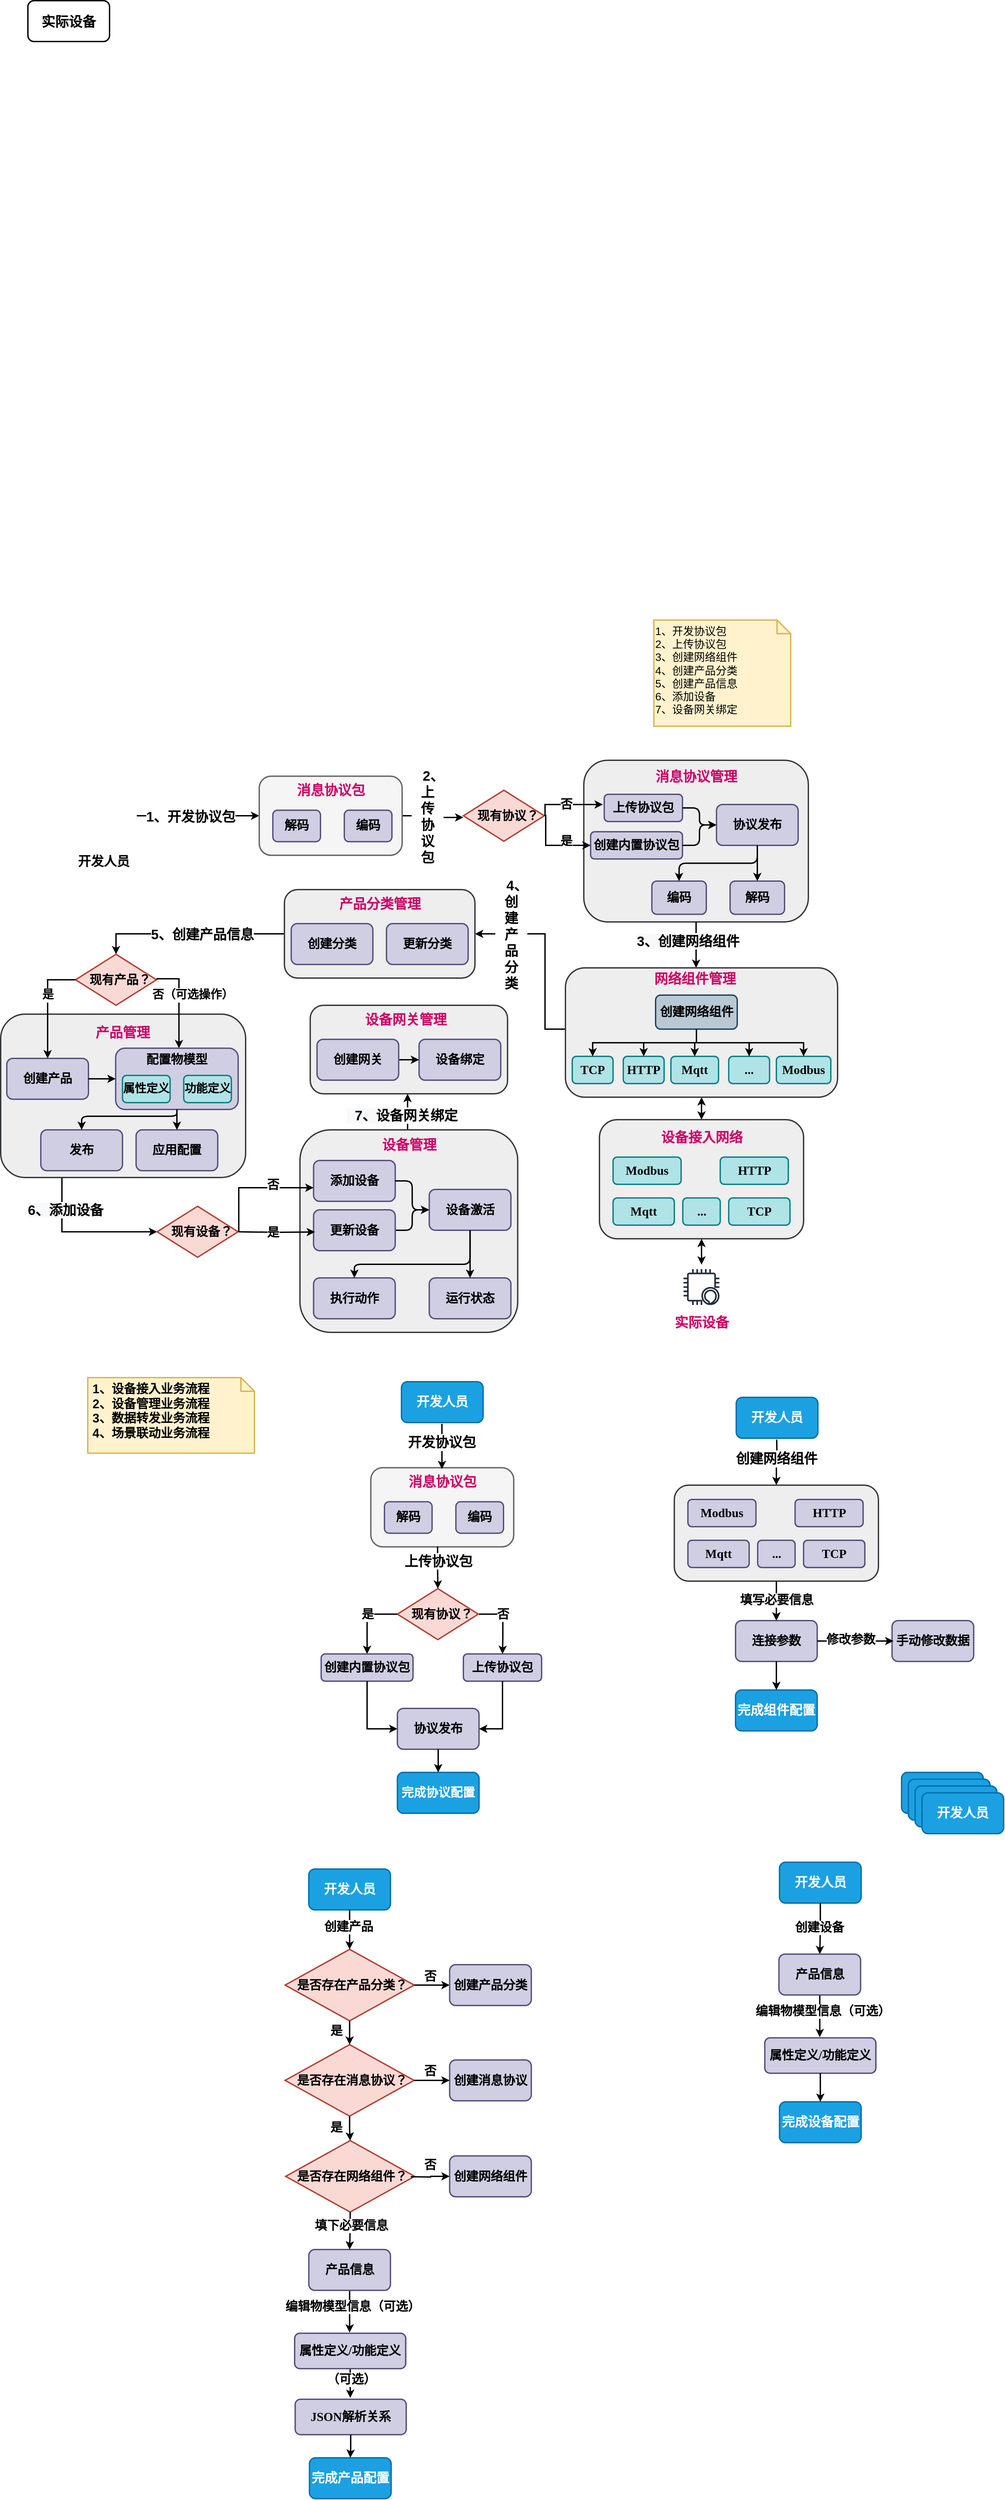 <mxfile version="14.8.0" type="github">
  <diagram id="WgU9N0Nm7C7qRSSYOQwp" name="Page-1">
    <mxGraphModel dx="1422" dy="834" grid="0" gridSize="10" guides="1" tooltips="1" connect="1" arrows="1" fold="1" page="1" pageScale="1" pageWidth="3300" pageHeight="4681" math="0" shadow="0">
      <root>
        <mxCell id="0" />
        <mxCell id="1" parent="0" />
        <mxCell id="gzrYZWxSxminhEm58kiy-1" value="&lt;b&gt;&lt;font style=&quot;font-size: 20px&quot;&gt;实际设备&lt;/font&gt;&lt;/b&gt;" style="rounded=1;whiteSpace=wrap;html=1;fontFamily=JetBrainsMono-Bold;strokeWidth=2;" parent="1" vertex="1">
          <mxGeometry x="170" y="210" width="120" height="60" as="geometry" />
        </mxCell>
        <mxCell id="gzrYZWxSxminhEm58kiy-100" style="edgeStyle=orthogonalEdgeStyle;curved=0;rounded=1;sketch=0;orthogonalLoop=1;jettySize=auto;html=1;exitX=1;exitY=0.5;exitDx=0;exitDy=0;fontSize=16;strokeWidth=2;entryX=0;entryY=0.533;entryDx=0;entryDy=0;entryPerimeter=0;" parent="1" source="gzrYZWxSxminhEm58kiy-57" edge="1" target="gzrYZWxSxminhEm58kiy-101">
          <mxGeometry relative="1" as="geometry">
            <mxPoint x="890" y="1410" as="targetPoint" />
          </mxGeometry>
        </mxCell>
        <mxCell id="0-5cyueVe5dwjmCpPwSu-10" value="&lt;span style=&quot;font-size: 20px;&quot;&gt;&amp;nbsp; &amp;nbsp;2、&lt;br style=&quot;font-size: 20px;&quot;&gt;上&lt;br style=&quot;font-size: 20px;&quot;&gt;传&lt;br style=&quot;font-size: 20px;&quot;&gt;协&lt;br style=&quot;font-size: 20px;&quot;&gt;议&lt;br style=&quot;font-size: 20px;&quot;&gt;包&lt;/span&gt;" style="edgeLabel;html=1;align=center;verticalAlign=middle;resizable=0;points=[];fontSize=20;fontStyle=1" vertex="1" connectable="0" parent="gzrYZWxSxminhEm58kiy-100">
          <mxGeometry x="0.305" y="3" relative="1" as="geometry">
            <mxPoint x="-21" y="1" as="offset" />
          </mxGeometry>
        </mxCell>
        <mxCell id="gzrYZWxSxminhEm58kiy-62" value="&lt;span style=&quot;color: rgb(0 , 0 , 0) ; font-size: 16px&quot;&gt;1、开发协议包&lt;/span&gt;&lt;br style=&quot;color: rgb(0 , 0 , 0) ; font-size: 16px&quot;&gt;&lt;span style=&quot;color: rgb(0 , 0 , 0) ; font-size: 16px&quot;&gt;2、上传协议包&lt;br&gt;3、创建网络组件&lt;/span&gt;&lt;br style=&quot;color: rgb(0 , 0 , 0) ; font-size: 16px&quot;&gt;&lt;div style=&quot;color: rgb(0 , 0 , 0) ; font-size: 16px&quot;&gt;4、创建产品分类&lt;/div&gt;&lt;div style=&quot;color: rgb(0 , 0 , 0) ; font-size: 16px&quot;&gt;5、创建产品信息&lt;/div&gt;&lt;div style=&quot;color: rgb(0 , 0 , 0) ; font-size: 16px&quot;&gt;6、添加设备&lt;/div&gt;&lt;div style=&quot;color: rgb(0 , 0 , 0) ; font-size: 16px&quot;&gt;7、设备网关绑定&lt;/div&gt;" style="shape=note;strokeWidth=2;fontSize=16;size=20;whiteSpace=wrap;html=1;fillColor=#fff2cc;strokeColor=#d6b656;fontColor=#666600;rounded=0;sketch=0;align=left;verticalAlign=top;fontStyle=0" parent="1" vertex="1">
          <mxGeometry x="1090" y="1120" width="201" height="156" as="geometry" />
        </mxCell>
        <mxCell id="gzrYZWxSxminhEm58kiy-97" style="edgeStyle=orthogonalEdgeStyle;curved=0;rounded=1;sketch=0;orthogonalLoop=1;jettySize=auto;html=1;exitX=1;exitY=0.5;exitDx=0;exitDy=0;entryX=0;entryY=0.5;entryDx=0;entryDy=0;fontSize=16;strokeWidth=2;" parent="1" source="gzrYZWxSxminhEm58kiy-80" target="gzrYZWxSxminhEm58kiy-57" edge="1">
          <mxGeometry relative="1" as="geometry" />
        </mxCell>
        <mxCell id="gzrYZWxSxminhEm58kiy-98" value="&lt;span style=&quot;font-size: 20px;&quot;&gt;&lt;font style=&quot;font-size: 20px;&quot;&gt;1、开发协议包&lt;/font&gt;&lt;/span&gt;" style="edgeLabel;html=1;align=center;verticalAlign=middle;resizable=0;points=[];fontSize=20;fontStyle=1" parent="gzrYZWxSxminhEm58kiy-97" vertex="1" connectable="0">
          <mxGeometry x="-0.308" y="1" relative="1" as="geometry">
            <mxPoint x="16" y="1" as="offset" />
          </mxGeometry>
        </mxCell>
        <mxCell id="gzrYZWxSxminhEm58kiy-80" value="&lt;b&gt;&lt;font style=&quot;font-size: 19px&quot;&gt;开发人员&lt;/font&gt;&lt;/b&gt;" style="shape=image;html=1;verticalAlign=top;verticalLabelPosition=bottom;labelBackgroundColor=#ffffff;imageAspect=0;aspect=fixed;image=https://cdn0.iconfinder.com/data/icons/education-340/100/Tilda_Icons_1ed_group-128.png;rounded=0;sketch=0;fontSize=16;strokeWidth=2;" parent="1" vertex="1">
          <mxGeometry x="232" y="1358.5" width="98" height="98" as="geometry" />
        </mxCell>
        <mxCell id="0-5cyueVe5dwjmCpPwSu-1" value="" style="group" vertex="1" connectable="0" parent="1">
          <mxGeometry x="810" y="1370" width="119" height="75" as="geometry" />
        </mxCell>
        <mxCell id="gzrYZWxSxminhEm58kiy-101" value="" style="rhombus;whiteSpace=wrap;html=1;rounded=0;sketch=0;fontSize=16;strokeWidth=2;align=left;verticalAlign=top;fillColor=#fad9d5;strokeColor=#ae4132;" parent="0-5cyueVe5dwjmCpPwSu-1" vertex="1">
          <mxGeometry width="119" height="75" as="geometry" />
        </mxCell>
        <mxCell id="gzrYZWxSxminhEm58kiy-102" value="&lt;font style=&quot;font-size: 18px&quot;&gt;&lt;b&gt;现有协议？&lt;/b&gt;&lt;/font&gt;" style="text;html=1;align=center;verticalAlign=middle;resizable=0;points=[];autosize=1;strokeColor=none;fontSize=16;" parent="0-5cyueVe5dwjmCpPwSu-1" vertex="1">
          <mxGeometry x="9.917" y="27.5" width="110" height="20" as="geometry" />
        </mxCell>
        <mxCell id="0-5cyueVe5dwjmCpPwSu-7" value="" style="group" vertex="1" connectable="0" parent="1">
          <mxGeometry x="987" y="1326" width="330" height="237.5" as="geometry" />
        </mxCell>
        <mxCell id="gzrYZWxSxminhEm58kiy-8" value="" style="rounded=1;whiteSpace=wrap;html=1;fontFamily=JetBrainsMono-Bold;strokeWidth=2;fillColor=#eeeeee;strokeColor=#36393d;" parent="0-5cyueVe5dwjmCpPwSu-7" vertex="1">
          <mxGeometry width="330" height="237.5" as="geometry" />
        </mxCell>
        <mxCell id="gzrYZWxSxminhEm58kiy-12" value="&lt;span style=&quot;font-size: 18px&quot;&gt;&lt;b&gt;编码&lt;/b&gt;&lt;/span&gt;" style="rounded=1;whiteSpace=wrap;html=1;fontFamily=JetBrainsMono-Bold;strokeWidth=2;fillColor=#d0cee2;strokeColor=#56517e;" parent="0-5cyueVe5dwjmCpPwSu-7" vertex="1">
          <mxGeometry x="100" y="177.5" width="80" height="48.75" as="geometry" />
        </mxCell>
        <mxCell id="gzrYZWxSxminhEm58kiy-13" value="&lt;span style=&quot;font-size: 20px&quot;&gt;&lt;font style=&quot;font-size: 20px&quot; color=&quot;#cc0066&quot;&gt;消息协议管理&lt;/font&gt;&lt;/span&gt;" style="text;html=1;align=center;verticalAlign=middle;resizable=0;points=[];autosize=1;strokeColor=none;fontSize=20;fontStyle=1;strokeWidth=2;" parent="0-5cyueVe5dwjmCpPwSu-7" vertex="1">
          <mxGeometry x="95" y="7.5" width="140" height="30" as="geometry" />
        </mxCell>
        <mxCell id="gzrYZWxSxminhEm58kiy-82" value="&lt;span style=&quot;font-size: 18px&quot;&gt;&lt;b&gt;上传协议包&lt;/b&gt;&lt;/span&gt;" style="rounded=1;whiteSpace=wrap;html=1;fontFamily=JetBrainsMono-Bold;strokeWidth=2;fillColor=#d0cee2;strokeColor=#56517e;" parent="0-5cyueVe5dwjmCpPwSu-7" vertex="1">
          <mxGeometry x="30" y="50" width="115" height="40" as="geometry" />
        </mxCell>
        <mxCell id="gzrYZWxSxminhEm58kiy-83" value="&lt;span style=&quot;font-size: 18px&quot;&gt;&lt;b&gt;创建内置协议包&lt;/b&gt;&lt;/span&gt;" style="rounded=1;whiteSpace=wrap;html=1;fontFamily=JetBrainsMono-Bold;strokeWidth=2;fillColor=#d0cee2;strokeColor=#56517e;" parent="0-5cyueVe5dwjmCpPwSu-7" vertex="1">
          <mxGeometry x="10" y="105" width="135" height="40" as="geometry" />
        </mxCell>
        <mxCell id="gzrYZWxSxminhEm58kiy-90" style="edgeStyle=orthogonalEdgeStyle;curved=0;rounded=1;sketch=0;orthogonalLoop=1;jettySize=auto;html=1;exitX=0.5;exitY=1;exitDx=0;exitDy=0;entryX=0.5;entryY=0;entryDx=0;entryDy=0;fontSize=16;strokeWidth=2;" parent="0-5cyueVe5dwjmCpPwSu-7" source="gzrYZWxSxminhEm58kiy-84" target="gzrYZWxSxminhEm58kiy-12" edge="1">
          <mxGeometry relative="1" as="geometry" />
        </mxCell>
        <mxCell id="gzrYZWxSxminhEm58kiy-84" value="&lt;b&gt;&lt;font style=&quot;font-size: 18px&quot;&gt;协议发布&lt;/font&gt;&lt;/b&gt;" style="rounded=1;whiteSpace=wrap;html=1;fontFamily=JetBrainsMono-Bold;strokeWidth=2;fillColor=#d0cee2;strokeColor=#56517e;" parent="0-5cyueVe5dwjmCpPwSu-7" vertex="1">
          <mxGeometry x="195" y="65" width="120" height="60" as="geometry" />
        </mxCell>
        <mxCell id="gzrYZWxSxminhEm58kiy-85" style="edgeStyle=orthogonalEdgeStyle;curved=0;rounded=1;sketch=0;orthogonalLoop=1;jettySize=auto;html=1;exitX=1;exitY=0.5;exitDx=0;exitDy=0;fontSize=16;strokeWidth=2;" parent="0-5cyueVe5dwjmCpPwSu-7" source="gzrYZWxSxminhEm58kiy-82" target="gzrYZWxSxminhEm58kiy-84" edge="1">
          <mxGeometry relative="1" as="geometry" />
        </mxCell>
        <mxCell id="gzrYZWxSxminhEm58kiy-86" style="edgeStyle=orthogonalEdgeStyle;curved=0;rounded=1;sketch=0;orthogonalLoop=1;jettySize=auto;html=1;exitX=1;exitY=0.5;exitDx=0;exitDy=0;entryX=0;entryY=0.5;entryDx=0;entryDy=0;fontSize=16;strokeWidth=2;" parent="0-5cyueVe5dwjmCpPwSu-7" source="gzrYZWxSxminhEm58kiy-83" target="gzrYZWxSxminhEm58kiy-84" edge="1">
          <mxGeometry relative="1" as="geometry" />
        </mxCell>
        <mxCell id="gzrYZWxSxminhEm58kiy-88" value="&lt;b&gt;&lt;font style=&quot;font-size: 18px&quot;&gt;解码&lt;/font&gt;&lt;/b&gt;" style="rounded=1;whiteSpace=wrap;html=1;fontFamily=JetBrainsMono-Bold;strokeWidth=2;fillColor=#d0cee2;strokeColor=#56517e;" parent="0-5cyueVe5dwjmCpPwSu-7" vertex="1">
          <mxGeometry x="215" y="177.5" width="80" height="48.75" as="geometry" />
        </mxCell>
        <mxCell id="gzrYZWxSxminhEm58kiy-89" style="edgeStyle=orthogonalEdgeStyle;curved=0;rounded=1;sketch=0;orthogonalLoop=1;jettySize=auto;html=1;exitX=0.5;exitY=1;exitDx=0;exitDy=0;fontSize=16;strokeWidth=2;" parent="0-5cyueVe5dwjmCpPwSu-7" source="gzrYZWxSxminhEm58kiy-84" target="gzrYZWxSxminhEm58kiy-88" edge="1">
          <mxGeometry relative="1" as="geometry" />
        </mxCell>
        <mxCell id="0-5cyueVe5dwjmCpPwSu-4" style="rounded=0;orthogonalLoop=1;jettySize=auto;html=1;exitX=0;exitY=0.5;exitDx=0;exitDy=0;entryX=1.01;entryY=0.425;entryDx=0;entryDy=0;entryPerimeter=0;startArrow=classic;startFill=1;endArrow=none;endFill=0;strokeWidth=2;edgeStyle=orthogonalEdgeStyle;" edge="1" parent="1" source="gzrYZWxSxminhEm58kiy-83" target="gzrYZWxSxminhEm58kiy-102">
          <mxGeometry relative="1" as="geometry" />
        </mxCell>
        <mxCell id="0-5cyueVe5dwjmCpPwSu-6" value="&lt;b&gt;&lt;font style=&quot;font-size: 18px&quot;&gt;是&lt;/font&gt;&lt;/b&gt;" style="edgeLabel;html=1;align=center;verticalAlign=middle;resizable=0;points=[];" vertex="1" connectable="0" parent="0-5cyueVe5dwjmCpPwSu-4">
          <mxGeometry x="-0.359" relative="1" as="geometry">
            <mxPoint x="-1" y="-6" as="offset" />
          </mxGeometry>
        </mxCell>
        <mxCell id="0-5cyueVe5dwjmCpPwSu-3" style="rounded=0;orthogonalLoop=1;jettySize=auto;html=1;exitX=0;exitY=0.5;exitDx=0;exitDy=0;startArrow=classic;startFill=1;endArrow=none;endFill=0;strokeWidth=2;edgeStyle=orthogonalEdgeStyle;" edge="1" parent="1">
          <mxGeometry relative="1" as="geometry">
            <mxPoint x="1015" y="1391" as="sourcePoint" />
            <mxPoint x="930" y="1408" as="targetPoint" />
            <Array as="points">
              <mxPoint x="930" y="1391" />
            </Array>
          </mxGeometry>
        </mxCell>
        <mxCell id="0-5cyueVe5dwjmCpPwSu-5" value="&lt;b&gt;&lt;font style=&quot;font-size: 18px&quot;&gt;否&lt;/font&gt;&lt;/b&gt;" style="edgeLabel;html=1;align=center;verticalAlign=middle;resizable=0;points=[];" vertex="1" connectable="0" parent="0-5cyueVe5dwjmCpPwSu-3">
          <mxGeometry x="-0.096" y="-1" relative="1" as="geometry">
            <mxPoint x="-8" y="1" as="offset" />
          </mxGeometry>
        </mxCell>
        <mxCell id="0-5cyueVe5dwjmCpPwSu-12" value="" style="group" vertex="1" connectable="0" parent="1">
          <mxGeometry x="510" y="1349.37" width="210" height="116.25" as="geometry" />
        </mxCell>
        <mxCell id="gzrYZWxSxminhEm58kiy-57" value="" style="rounded=1;whiteSpace=wrap;html=1;fontFamily=JetBrainsMono-Bold;strokeWidth=2;fillColor=#f5f5f5;strokeColor=#666666;fontColor=#333333;" parent="0-5cyueVe5dwjmCpPwSu-12" vertex="1">
          <mxGeometry width="210" height="116.25" as="geometry" />
        </mxCell>
        <mxCell id="gzrYZWxSxminhEm58kiy-58" value="&lt;b style=&quot;font-size: 18px&quot;&gt;编码&lt;/b&gt;" style="rounded=1;whiteSpace=wrap;html=1;fontFamily=JetBrainsMono-Bold;strokeWidth=2;fillColor=#d0cee2;strokeColor=#56517e;" parent="0-5cyueVe5dwjmCpPwSu-12" vertex="1">
          <mxGeometry x="125" y="50" width="70" height="46.25" as="geometry" />
        </mxCell>
        <mxCell id="gzrYZWxSxminhEm58kiy-59" value="&lt;b style=&quot;font-size: 18px&quot;&gt;解码&lt;/b&gt;" style="rounded=1;whiteSpace=wrap;html=1;fontFamily=JetBrainsMono-Bold;strokeWidth=2;fillColor=#d0cee2;strokeColor=#56517e;" parent="0-5cyueVe5dwjmCpPwSu-12" vertex="1">
          <mxGeometry x="20" y="50" width="70" height="46.25" as="geometry" />
        </mxCell>
        <mxCell id="gzrYZWxSxminhEm58kiy-60" value="&lt;b&gt;&lt;font style=&quot;font-size: 20px&quot; color=&quot;#cc0066&quot;&gt;消息协议包&lt;/font&gt;&lt;/b&gt;" style="text;html=1;align=center;verticalAlign=middle;resizable=0;points=[];autosize=1;strokeColor=none;fontSize=20;fontStyle=1;strokeWidth=2;" parent="0-5cyueVe5dwjmCpPwSu-12" vertex="1">
          <mxGeometry x="50" y="6" width="110" height="28" as="geometry" />
        </mxCell>
        <mxCell id="0-5cyueVe5dwjmCpPwSu-11" style="edgeStyle=orthogonalEdgeStyle;rounded=0;orthogonalLoop=1;jettySize=auto;html=1;startArrow=none;startFill=0;endArrow=classic;endFill=1;strokeWidth=2;entryX=0.5;entryY=0;entryDx=0;entryDy=0;exitX=0;exitY=0.5;exitDx=0;exitDy=0;" edge="1" parent="1" source="gzrYZWxSxminhEm58kiy-71" target="0-5cyueVe5dwjmCpPwSu-14">
          <mxGeometry relative="1" as="geometry">
            <mxPoint x="1128" y="97" as="targetPoint" />
            <mxPoint x="1554" y="1671" as="sourcePoint" />
          </mxGeometry>
        </mxCell>
        <mxCell id="0-5cyueVe5dwjmCpPwSu-16" value="&lt;span style=&quot;font-size: 20px;&quot;&gt;&lt;font style=&quot;font-size: 20px;&quot;&gt;5、创建产品信息&lt;/font&gt;&lt;/span&gt;" style="edgeLabel;html=1;align=center;verticalAlign=middle;resizable=0;points=[];fontStyle=1;fontSize=20;" vertex="1" connectable="0" parent="0-5cyueVe5dwjmCpPwSu-11">
          <mxGeometry x="-0.359" y="-1" relative="1" as="geometry">
            <mxPoint x="-32" y="1" as="offset" />
          </mxGeometry>
        </mxCell>
        <mxCell id="0-5cyueVe5dwjmCpPwSu-48" style="edgeStyle=orthogonalEdgeStyle;rounded=0;orthogonalLoop=1;jettySize=auto;html=1;exitX=0.5;exitY=1;exitDx=0;exitDy=0;startArrow=none;startFill=0;endArrow=classic;endFill=1;strokeWidth=2;" edge="1" parent="1" source="gzrYZWxSxminhEm58kiy-8" target="gzrYZWxSxminhEm58kiy-2">
          <mxGeometry relative="1" as="geometry">
            <Array as="points">
              <mxPoint x="1152" y="1601" />
              <mxPoint x="1152" y="1601" />
            </Array>
          </mxGeometry>
        </mxCell>
        <mxCell id="0-5cyueVe5dwjmCpPwSu-50" value="&lt;span style=&quot;font-size: 20px; text-align: left; background-color: rgb(248, 249, 250);&quot;&gt;3、创建网络组件&lt;/span&gt;" style="edgeLabel;html=1;align=center;verticalAlign=middle;resizable=0;points=[];fontStyle=1;fontSize=20;" vertex="1" connectable="0" parent="1">
          <mxGeometry x="1140" y="1591" as="geometry" />
        </mxCell>
        <mxCell id="0-5cyueVe5dwjmCpPwSu-51" style="edgeStyle=orthogonalEdgeStyle;rounded=0;orthogonalLoop=1;jettySize=auto;html=1;entryX=1;entryY=0.5;entryDx=0;entryDy=0;fontSize=17;startArrow=none;startFill=0;endArrow=classic;endFill=1;strokeWidth=2;exitX=0;exitY=0.5;exitDx=0;exitDy=0;" edge="1" parent="1" source="gzrYZWxSxminhEm58kiy-2" target="gzrYZWxSxminhEm58kiy-71">
          <mxGeometry relative="1" as="geometry">
            <mxPoint x="920" y="1741" as="sourcePoint" />
            <Array as="points">
              <mxPoint x="960" y="1721" />
              <mxPoint x="930" y="1721" />
              <mxPoint x="930" y="1581" />
            </Array>
          </mxGeometry>
        </mxCell>
        <mxCell id="0-5cyueVe5dwjmCpPwSu-52" value="" style="group" vertex="1" connectable="0" parent="1">
          <mxGeometry x="547" y="1516" width="280" height="130" as="geometry" />
        </mxCell>
        <mxCell id="gzrYZWxSxminhEm58kiy-71" value="" style="rounded=1;whiteSpace=wrap;html=1;fontFamily=JetBrainsMono-Bold;strokeWidth=2;fillColor=#eeeeee;strokeColor=#36393d;" parent="0-5cyueVe5dwjmCpPwSu-52" vertex="1">
          <mxGeometry width="280" height="130" as="geometry" />
        </mxCell>
        <mxCell id="gzrYZWxSxminhEm58kiy-72" value="&lt;b&gt;&lt;font style=&quot;font-size: 18px&quot;&gt;更新分类&lt;/font&gt;&lt;/b&gt;" style="rounded=1;whiteSpace=wrap;html=1;fontFamily=JetBrainsMono-Bold;strokeWidth=2;fillColor=#d0cee2;strokeColor=#56517e;" parent="0-5cyueVe5dwjmCpPwSu-52" vertex="1">
          <mxGeometry x="150" y="50" width="120" height="60" as="geometry" />
        </mxCell>
        <mxCell id="gzrYZWxSxminhEm58kiy-73" value="&lt;span style=&quot;font-size: 18px&quot;&gt;&lt;b&gt;创建分类&lt;/b&gt;&lt;/span&gt;" style="rounded=1;whiteSpace=wrap;html=1;fontFamily=JetBrainsMono-Bold;strokeWidth=2;fillColor=#d0cee2;strokeColor=#56517e;" parent="0-5cyueVe5dwjmCpPwSu-52" vertex="1">
          <mxGeometry x="10" y="50" width="120" height="60" as="geometry" />
        </mxCell>
        <mxCell id="gzrYZWxSxminhEm58kiy-74" value="&lt;span style=&quot;font-size: 20px&quot;&gt;&lt;font style=&quot;font-size: 20px&quot; color=&quot;#cc0066&quot;&gt;产品分类管理&lt;/font&gt;&lt;/span&gt;" style="text;html=1;align=center;verticalAlign=middle;resizable=0;points=[];autosize=1;strokeColor=none;fontSize=20;fontStyle=1;strokeWidth=2;" parent="0-5cyueVe5dwjmCpPwSu-52" vertex="1">
          <mxGeometry x="70" y="5" width="140" height="30" as="geometry" />
        </mxCell>
        <mxCell id="0-5cyueVe5dwjmCpPwSu-53" value="&lt;span style=&quot;font-size: 20px;&quot;&gt;&amp;nbsp; &amp;nbsp;4、&lt;br style=&quot;font-size: 20px;&quot;&gt;创&lt;br style=&quot;font-size: 20px;&quot;&gt;建&lt;br style=&quot;font-size: 20px;&quot;&gt;产&lt;br style=&quot;font-size: 20px;&quot;&gt;品&lt;br style=&quot;font-size: 20px;&quot;&gt;分&lt;br style=&quot;font-size: 20px;&quot;&gt;类&lt;/span&gt;" style="edgeLabel;html=1;align=center;verticalAlign=middle;resizable=0;points=[];fontSize=20;fontStyle=1" vertex="1" connectable="0" parent="1">
          <mxGeometry x="879.998" y="1581.002" as="geometry" />
        </mxCell>
        <mxCell id="0-5cyueVe5dwjmCpPwSu-57" style="edgeStyle=orthogonalEdgeStyle;rounded=0;orthogonalLoop=1;jettySize=auto;html=1;exitX=0.25;exitY=1;exitDx=0;exitDy=0;entryX=0;entryY=0.5;entryDx=0;entryDy=0;fontSize=17;startArrow=none;startFill=0;endArrow=classic;endFill=1;strokeWidth=2;" edge="1" parent="1" source="gzrYZWxSxminhEm58kiy-14" target="0-5cyueVe5dwjmCpPwSu-55">
          <mxGeometry relative="1" as="geometry" />
        </mxCell>
        <mxCell id="0-5cyueVe5dwjmCpPwSu-67" value="" style="group" vertex="1" connectable="0" parent="1">
          <mxGeometry x="584.92" y="1686" width="290" height="130" as="geometry" />
        </mxCell>
        <mxCell id="gzrYZWxSxminhEm58kiy-75" value="" style="rounded=1;whiteSpace=wrap;html=1;fontFamily=JetBrainsMono-Bold;strokeWidth=2;fillColor=#eeeeee;strokeColor=#36393d;" parent="0-5cyueVe5dwjmCpPwSu-67" vertex="1">
          <mxGeometry width="290" height="130" as="geometry" />
        </mxCell>
        <mxCell id="gzrYZWxSxminhEm58kiy-76" value="&lt;b&gt;&lt;font style=&quot;font-size: 18px&quot;&gt;设备绑定&lt;/font&gt;&lt;/b&gt;" style="rounded=1;whiteSpace=wrap;html=1;fontFamily=JetBrainsMono-Bold;strokeWidth=2;fillColor=#d0cee2;strokeColor=#56517e;" parent="0-5cyueVe5dwjmCpPwSu-67" vertex="1">
          <mxGeometry x="160" y="50" width="120" height="60" as="geometry" />
        </mxCell>
        <mxCell id="gzrYZWxSxminhEm58kiy-79" style="edgeStyle=orthogonalEdgeStyle;curved=0;rounded=1;sketch=0;orthogonalLoop=1;jettySize=auto;html=1;exitX=1;exitY=0.5;exitDx=0;exitDy=0;fontSize=16;strokeWidth=2;" parent="0-5cyueVe5dwjmCpPwSu-67" source="gzrYZWxSxminhEm58kiy-77" target="gzrYZWxSxminhEm58kiy-76" edge="1">
          <mxGeometry relative="1" as="geometry" />
        </mxCell>
        <mxCell id="gzrYZWxSxminhEm58kiy-77" value="&lt;span style=&quot;font-size: 18px&quot;&gt;&lt;b&gt;创建网关&lt;/b&gt;&lt;/span&gt;" style="rounded=1;whiteSpace=wrap;html=1;fontFamily=JetBrainsMono-Bold;strokeWidth=2;fillColor=#d0cee2;strokeColor=#56517e;" parent="0-5cyueVe5dwjmCpPwSu-67" vertex="1">
          <mxGeometry x="10" y="50" width="120" height="60" as="geometry" />
        </mxCell>
        <mxCell id="gzrYZWxSxminhEm58kiy-78" value="&lt;span style=&quot;font-size: 20px&quot;&gt;&lt;font style=&quot;font-size: 20px&quot; color=&quot;#cc0066&quot;&gt;设备网关管理&lt;/font&gt;&lt;/span&gt;" style="text;html=1;align=center;verticalAlign=middle;resizable=0;points=[];autosize=1;strokeColor=none;fontSize=20;fontStyle=1;strokeWidth=2;" parent="0-5cyueVe5dwjmCpPwSu-67" vertex="1">
          <mxGeometry x="70" y="5" width="140" height="30" as="geometry" />
        </mxCell>
        <mxCell id="0-5cyueVe5dwjmCpPwSu-68" style="edgeStyle=orthogonalEdgeStyle;rounded=0;orthogonalLoop=1;jettySize=auto;html=1;fontSize=17;startArrow=none;startFill=0;endArrow=classic;endFill=1;strokeWidth=2;" edge="1" parent="1" target="gzrYZWxSxminhEm58kiy-75">
          <mxGeometry relative="1" as="geometry">
            <mxPoint x="732.941" y="1961" as="sourcePoint" />
            <mxPoint x="728" y="1871" as="targetPoint" />
            <Array as="points">
              <mxPoint x="728" y="1961" />
            </Array>
          </mxGeometry>
        </mxCell>
        <mxCell id="0-5cyueVe5dwjmCpPwSu-69" value="&lt;span style=&quot;text-align: left ; background-color: rgb(248 , 249 , 250) ; font-size: 20px&quot;&gt;&lt;span style=&quot;font-size: 20px&quot;&gt;&lt;font style=&quot;font-size: 20px&quot;&gt;&amp;nbsp; 7、设备网关绑定&lt;/font&gt;&lt;/span&gt;&lt;/span&gt;" style="edgeLabel;html=1;align=center;verticalAlign=middle;resizable=0;points=[];fontSize=20;fontStyle=1" vertex="1" connectable="0" parent="0-5cyueVe5dwjmCpPwSu-68">
          <mxGeometry x="0.167" y="3" relative="1" as="geometry">
            <mxPoint x="-5" y="-32" as="offset" />
          </mxGeometry>
        </mxCell>
        <mxCell id="0-5cyueVe5dwjmCpPwSu-13" value="" style="group" vertex="1" connectable="0" parent="1">
          <mxGeometry x="240" y="1611" width="119.917" height="75" as="geometry" />
        </mxCell>
        <mxCell id="0-5cyueVe5dwjmCpPwSu-19" value="" style="group" vertex="1" connectable="0" parent="0-5cyueVe5dwjmCpPwSu-13">
          <mxGeometry width="119.917" height="75" as="geometry" />
        </mxCell>
        <mxCell id="0-5cyueVe5dwjmCpPwSu-14" value="" style="rhombus;whiteSpace=wrap;html=1;rounded=0;sketch=0;fontSize=16;strokeWidth=2;align=left;verticalAlign=top;fillColor=#fad9d5;strokeColor=#ae4132;" vertex="1" parent="0-5cyueVe5dwjmCpPwSu-19">
          <mxGeometry width="119" height="75" as="geometry" />
        </mxCell>
        <mxCell id="0-5cyueVe5dwjmCpPwSu-15" value="&lt;font style=&quot;font-size: 18px&quot;&gt;&lt;b&gt;现有产品？&lt;/b&gt;&lt;/font&gt;" style="text;html=1;align=center;verticalAlign=middle;resizable=0;points=[];autosize=1;strokeColor=none;fontSize=16;" vertex="1" parent="0-5cyueVe5dwjmCpPwSu-19">
          <mxGeometry x="9.917" y="27.5" width="110" height="20" as="geometry" />
        </mxCell>
        <mxCell id="0-5cyueVe5dwjmCpPwSu-24" value="" style="group" vertex="1" connectable="0" parent="1">
          <mxGeometry x="130" y="1699" width="360" height="240" as="geometry" />
        </mxCell>
        <mxCell id="gzrYZWxSxminhEm58kiy-14" value="" style="rounded=1;whiteSpace=wrap;html=1;fontFamily=JetBrainsMono-Bold;strokeWidth=2;fillColor=#eeeeee;strokeColor=#36393d;" parent="0-5cyueVe5dwjmCpPwSu-24" vertex="1">
          <mxGeometry width="360" height="240" as="geometry" />
        </mxCell>
        <mxCell id="gzrYZWxSxminhEm58kiy-15" value="&lt;b&gt;&lt;font style=&quot;font-size: 18px&quot;&gt;创建产品&lt;/font&gt;&lt;/b&gt;" style="rounded=1;whiteSpace=wrap;html=1;fontFamily=JetBrainsMono-Bold;strokeWidth=2;fillColor=#d0cee2;strokeColor=#56517e;" parent="0-5cyueVe5dwjmCpPwSu-24" vertex="1">
          <mxGeometry x="9" y="65" width="120" height="60" as="geometry" />
        </mxCell>
        <mxCell id="gzrYZWxSxminhEm58kiy-16" value="&lt;b&gt;&lt;font style=&quot;font-size: 18px&quot;&gt;配置物模型&lt;/font&gt;&lt;/b&gt;" style="rounded=1;whiteSpace=wrap;html=1;fontFamily=JetBrainsMono-Bold;align=center;horizontal=1;verticalAlign=top;strokeWidth=2;fillColor=#d0cee2;strokeColor=#56517e;" parent="0-5cyueVe5dwjmCpPwSu-24" vertex="1">
          <mxGeometry x="169" y="50" width="180" height="90" as="geometry" />
        </mxCell>
        <mxCell id="gzrYZWxSxminhEm58kiy-20" style="edgeStyle=orthogonalEdgeStyle;curved=0;rounded=1;sketch=0;orthogonalLoop=1;jettySize=auto;html=1;exitX=1;exitY=0.5;exitDx=0;exitDy=0;entryX=0;entryY=0.5;entryDx=0;entryDy=0;fontSize=20;strokeWidth=2;" parent="0-5cyueVe5dwjmCpPwSu-24" source="gzrYZWxSxminhEm58kiy-15" target="gzrYZWxSxminhEm58kiy-16" edge="1">
          <mxGeometry relative="1" as="geometry" />
        </mxCell>
        <mxCell id="gzrYZWxSxminhEm58kiy-17" value="&lt;b&gt;&lt;font style=&quot;font-size: 18px&quot;&gt;应用配置&lt;/font&gt;&lt;/b&gt;" style="rounded=1;whiteSpace=wrap;html=1;fontFamily=JetBrainsMono-Bold;strokeWidth=2;fillColor=#d0cee2;strokeColor=#56517e;" parent="0-5cyueVe5dwjmCpPwSu-24" vertex="1">
          <mxGeometry x="199" y="170" width="120" height="60" as="geometry" />
        </mxCell>
        <mxCell id="gzrYZWxSxminhEm58kiy-23" style="edgeStyle=orthogonalEdgeStyle;curved=0;rounded=1;sketch=0;orthogonalLoop=1;jettySize=auto;html=1;exitX=0.5;exitY=1;exitDx=0;exitDy=0;entryX=0.5;entryY=0;entryDx=0;entryDy=0;fontSize=17;strokeWidth=2;" parent="0-5cyueVe5dwjmCpPwSu-24" source="gzrYZWxSxminhEm58kiy-16" target="gzrYZWxSxminhEm58kiy-17" edge="1">
          <mxGeometry relative="1" as="geometry" />
        </mxCell>
        <mxCell id="gzrYZWxSxminhEm58kiy-18" value="&lt;span style=&quot;font-size: 18px&quot;&gt;&lt;b&gt;发布&lt;/b&gt;&lt;/span&gt;" style="rounded=1;whiteSpace=wrap;html=1;fontFamily=JetBrainsMono-Bold;strokeWidth=2;fillColor=#d0cee2;strokeColor=#56517e;" parent="0-5cyueVe5dwjmCpPwSu-24" vertex="1">
          <mxGeometry x="59" y="170" width="120" height="60" as="geometry" />
        </mxCell>
        <mxCell id="gzrYZWxSxminhEm58kiy-25" style="edgeStyle=orthogonalEdgeStyle;curved=0;rounded=1;sketch=0;orthogonalLoop=1;jettySize=auto;html=1;exitX=0.5;exitY=1;exitDx=0;exitDy=0;fontSize=17;strokeWidth=2;" parent="0-5cyueVe5dwjmCpPwSu-24" source="gzrYZWxSxminhEm58kiy-16" target="gzrYZWxSxminhEm58kiy-18" edge="1">
          <mxGeometry relative="1" as="geometry">
            <Array as="points">
              <mxPoint x="259" y="150" />
              <mxPoint x="119" y="150" />
            </Array>
          </mxGeometry>
        </mxCell>
        <mxCell id="gzrYZWxSxminhEm58kiy-19" value="&lt;b&gt;&lt;font style=&quot;font-size: 20px&quot; color=&quot;#cc0066&quot;&gt;产品管理&lt;/font&gt;&lt;/b&gt;" style="text;html=1;align=center;verticalAlign=middle;resizable=0;points=[];autosize=1;strokeColor=none;strokeWidth=2;" parent="0-5cyueVe5dwjmCpPwSu-24" vertex="1">
          <mxGeometry x="134" y="15" width="90" height="21" as="geometry" />
        </mxCell>
        <mxCell id="gzrYZWxSxminhEm58kiy-21" value="&lt;span style=&quot;font-size: 17px;&quot;&gt;&lt;font style=&quot;font-size: 17px;&quot;&gt;属性定义&lt;/font&gt;&lt;/span&gt;" style="rounded=1;whiteSpace=wrap;html=1;fontFamily=JetBrainsMono-Bold;fontSize=17;fontStyle=1;strokeWidth=2;fillColor=#b0e3e6;strokeColor=#0e8088;" parent="0-5cyueVe5dwjmCpPwSu-24" vertex="1">
          <mxGeometry x="179" y="90" width="70" height="40" as="geometry" />
        </mxCell>
        <mxCell id="gzrYZWxSxminhEm58kiy-22" value="&lt;span style=&quot;font-size: 17px;&quot;&gt;&lt;font style=&quot;font-size: 17px;&quot;&gt;功能定义&lt;/font&gt;&lt;/span&gt;" style="rounded=1;whiteSpace=wrap;html=1;fontFamily=JetBrainsMono-Bold;fontSize=17;fontStyle=1;strokeWidth=2;fillColor=#b0e3e6;strokeColor=#0e8088;" parent="0-5cyueVe5dwjmCpPwSu-24" vertex="1">
          <mxGeometry x="269" y="90" width="70" height="40" as="geometry" />
        </mxCell>
        <mxCell id="0-5cyueVe5dwjmCpPwSu-21" style="edgeStyle=orthogonalEdgeStyle;rounded=0;orthogonalLoop=1;jettySize=auto;html=1;exitX=1;exitY=0.369;exitDx=0;exitDy=0;startArrow=none;startFill=0;endArrow=classic;endFill=1;strokeWidth=2;exitPerimeter=0;" edge="1" parent="1" source="0-5cyueVe5dwjmCpPwSu-15">
          <mxGeometry x="130" y="1611" as="geometry">
            <mxPoint x="384.967" y="1647" as="sourcePoint" />
            <mxPoint x="392" y="1749" as="targetPoint" />
            <Array as="points">
              <mxPoint x="360" y="1647" />
              <mxPoint x="392" y="1647" />
            </Array>
          </mxGeometry>
        </mxCell>
        <mxCell id="0-5cyueVe5dwjmCpPwSu-23" value="&lt;b&gt;&lt;font style=&quot;font-size: 17px&quot;&gt;否（可选操作）&lt;/font&gt;&lt;/b&gt;" style="edgeLabel;html=1;align=center;verticalAlign=middle;resizable=0;points=[];" vertex="1" connectable="0" parent="0-5cyueVe5dwjmCpPwSu-21">
          <mxGeometry x="-0.121" y="-1" relative="1" as="geometry">
            <mxPoint x="21" y="-3" as="offset" />
          </mxGeometry>
        </mxCell>
        <mxCell id="0-5cyueVe5dwjmCpPwSu-20" style="edgeStyle=orthogonalEdgeStyle;rounded=0;orthogonalLoop=1;jettySize=auto;html=1;entryX=0.5;entryY=0;entryDx=0;entryDy=0;startArrow=none;startFill=0;endArrow=classic;endFill=1;strokeWidth=2;exitX=0;exitY=0.5;exitDx=0;exitDy=0;" edge="1" parent="1" source="0-5cyueVe5dwjmCpPwSu-14" target="gzrYZWxSxminhEm58kiy-15">
          <mxGeometry x="130" y="1611" as="geometry">
            <mxPoint x="180" y="1591" as="sourcePoint" />
          </mxGeometry>
        </mxCell>
        <mxCell id="0-5cyueVe5dwjmCpPwSu-22" value="&lt;b&gt;&lt;font style=&quot;font-size: 17px&quot;&gt;是&lt;/font&gt;&lt;/b&gt;" style="edgeLabel;html=1;align=center;verticalAlign=middle;resizable=0;points=[];" vertex="1" connectable="0" parent="0-5cyueVe5dwjmCpPwSu-20">
          <mxGeometry x="0.208" y="4" relative="1" as="geometry">
            <mxPoint x="-4" y="-31" as="offset" />
          </mxGeometry>
        </mxCell>
        <mxCell id="0-5cyueVe5dwjmCpPwSu-71" value="&lt;b&gt;&lt;font style=&quot;font-size: 20px&quot; color=&quot;#cc0066&quot;&gt;实际设备&lt;/font&gt;&lt;/b&gt;" style="outlineConnect=0;fontColor=#232F3E;gradientColor=none;strokeColor=#232F3E;fillColor=#ffffff;dashed=0;verticalLabelPosition=bottom;verticalAlign=top;align=center;html=1;fontSize=12;fontStyle=0;aspect=fixed;shape=mxgraph.aws4.resourceIcon;resIcon=mxgraph.aws4.alexa_enabled_device;" vertex="1" parent="1">
          <mxGeometry x="1127" y="2067" width="66" height="66" as="geometry" />
        </mxCell>
        <mxCell id="0-5cyueVe5dwjmCpPwSu-70" value="&lt;span style=&quot;text-align: left ; background-color: rgb(248 , 249 , 250)&quot;&gt;&lt;font style=&quot;font-size: 20px&quot;&gt;6、添加设备&lt;/font&gt;&lt;/span&gt;" style="edgeLabel;html=1;align=center;verticalAlign=middle;resizable=0;points=[];fontSize=20;fontStyle=1" vertex="1" connectable="0" parent="1">
          <mxGeometry x="224.998" y="1986.002" as="geometry" />
        </mxCell>
        <mxCell id="0-5cyueVe5dwjmCpPwSu-101" style="edgeStyle=orthogonalEdgeStyle;rounded=0;orthogonalLoop=1;jettySize=auto;html=1;exitX=0.5;exitY=1;exitDx=0;exitDy=0;entryX=0.5;entryY=0;entryDx=0;entryDy=0;fontSize=20;startArrow=classic;startFill=1;endArrow=classic;endFill=1;strokeWidth=2;" edge="1" parent="1" source="gzrYZWxSxminhEm58kiy-2" target="0-5cyueVe5dwjmCpPwSu-73">
          <mxGeometry relative="1" as="geometry" />
        </mxCell>
        <mxCell id="0-5cyueVe5dwjmCpPwSu-104" value="" style="group" vertex="1" connectable="0" parent="1">
          <mxGeometry x="960" y="1631" width="400" height="190" as="geometry" />
        </mxCell>
        <mxCell id="gzrYZWxSxminhEm58kiy-2" value="" style="rounded=1;whiteSpace=wrap;html=1;fontFamily=JetBrainsMono-Bold;strokeWidth=2;fillColor=#eeeeee;strokeColor=#36393d;" parent="0-5cyueVe5dwjmCpPwSu-104" vertex="1">
          <mxGeometry width="400" height="190" as="geometry" />
        </mxCell>
        <mxCell id="gzrYZWxSxminhEm58kiy-3" value="&lt;b&gt;&lt;font style=&quot;font-size: 18px&quot;&gt;TCP&lt;/font&gt;&lt;/b&gt;" style="rounded=1;whiteSpace=wrap;html=1;fontFamily=JetBrainsMono-Bold;strokeWidth=2;fillColor=#b0e3e6;strokeColor=#0e8088;" parent="0-5cyueVe5dwjmCpPwSu-104" vertex="1">
          <mxGeometry x="10" y="130" width="60" height="40" as="geometry" />
        </mxCell>
        <mxCell id="gzrYZWxSxminhEm58kiy-4" value="&lt;b&gt;&lt;font style=&quot;font-size: 18px&quot;&gt;HTTP&lt;/font&gt;&lt;/b&gt;" style="rounded=1;whiteSpace=wrap;html=1;fontFamily=JetBrainsMono-Bold;strokeWidth=2;fillColor=#b0e3e6;strokeColor=#0e8088;" parent="0-5cyueVe5dwjmCpPwSu-104" vertex="1">
          <mxGeometry x="85" y="130" width="60" height="40" as="geometry" />
        </mxCell>
        <mxCell id="gzrYZWxSxminhEm58kiy-5" value="&lt;b&gt;&lt;font style=&quot;font-size: 18px&quot;&gt;Modbus&lt;/font&gt;&lt;/b&gt;" style="rounded=1;whiteSpace=wrap;html=1;fontFamily=JetBrainsMono-Bold;strokeWidth=2;fillColor=#b0e3e6;strokeColor=#0e8088;" parent="0-5cyueVe5dwjmCpPwSu-104" vertex="1">
          <mxGeometry x="310" y="130" width="80" height="40" as="geometry" />
        </mxCell>
        <mxCell id="gzrYZWxSxminhEm58kiy-6" value="&lt;span style=&quot;font-size: 18px&quot;&gt;&lt;b&gt;Mqtt&lt;/b&gt;&lt;/span&gt;" style="rounded=1;whiteSpace=wrap;html=1;fontFamily=JetBrainsMono-Bold;strokeWidth=2;fillColor=#b0e3e6;strokeColor=#0e8088;" parent="0-5cyueVe5dwjmCpPwSu-104" vertex="1">
          <mxGeometry x="155" y="130" width="70" height="40" as="geometry" />
        </mxCell>
        <mxCell id="gzrYZWxSxminhEm58kiy-7" value="&lt;span style=&quot;font-size: 20px&quot;&gt;&lt;font style=&quot;font-size: 20px&quot; color=&quot;#cc0066&quot;&gt;网络组件管理&lt;/font&gt;&lt;/span&gt;" style="text;html=1;align=center;verticalAlign=middle;resizable=0;points=[];autosize=1;strokeColor=none;fontSize=20;fontStyle=1;strokeWidth=2;" parent="0-5cyueVe5dwjmCpPwSu-104" vertex="1">
          <mxGeometry x="120" width="140" height="30" as="geometry" />
        </mxCell>
        <mxCell id="0-5cyueVe5dwjmCpPwSu-43" style="edgeStyle=orthogonalEdgeStyle;rounded=0;orthogonalLoop=1;jettySize=auto;html=1;exitX=0.5;exitY=1;exitDx=0;exitDy=0;entryX=0.5;entryY=0;entryDx=0;entryDy=0;startArrow=none;startFill=0;endArrow=classic;endFill=1;strokeWidth=2;" edge="1" parent="0-5cyueVe5dwjmCpPwSu-104" source="gzrYZWxSxminhEm58kiy-65" target="gzrYZWxSxminhEm58kiy-3">
          <mxGeometry x="20" y="-10" as="geometry" />
        </mxCell>
        <mxCell id="0-5cyueVe5dwjmCpPwSu-44" style="edgeStyle=orthogonalEdgeStyle;rounded=0;orthogonalLoop=1;jettySize=auto;html=1;exitX=0.5;exitY=1;exitDx=0;exitDy=0;startArrow=none;startFill=0;endArrow=classic;endFill=1;strokeWidth=2;" edge="1" parent="0-5cyueVe5dwjmCpPwSu-104" source="gzrYZWxSxminhEm58kiy-65" target="gzrYZWxSxminhEm58kiy-4">
          <mxGeometry x="20" y="-10" as="geometry" />
        </mxCell>
        <mxCell id="0-5cyueVe5dwjmCpPwSu-45" style="edgeStyle=orthogonalEdgeStyle;rounded=0;orthogonalLoop=1;jettySize=auto;html=1;entryX=0.5;entryY=0;entryDx=0;entryDy=0;startArrow=none;startFill=0;endArrow=classic;endFill=1;strokeWidth=2;" edge="1" parent="0-5cyueVe5dwjmCpPwSu-104" source="gzrYZWxSxminhEm58kiy-65" target="gzrYZWxSxminhEm58kiy-6">
          <mxGeometry x="20" y="-10" as="geometry" />
        </mxCell>
        <mxCell id="0-5cyueVe5dwjmCpPwSu-46" style="edgeStyle=orthogonalEdgeStyle;rounded=0;orthogonalLoop=1;jettySize=auto;html=1;exitX=0.5;exitY=1;exitDx=0;exitDy=0;startArrow=none;startFill=0;endArrow=classic;endFill=1;strokeWidth=2;" edge="1" parent="0-5cyueVe5dwjmCpPwSu-104" source="gzrYZWxSxminhEm58kiy-65" target="gzrYZWxSxminhEm58kiy-5">
          <mxGeometry x="20" y="-10" as="geometry" />
        </mxCell>
        <mxCell id="gzrYZWxSxminhEm58kiy-65" value="&lt;b style=&quot;font-size: 18px&quot;&gt;创建网络组件&lt;/b&gt;" style="rounded=1;whiteSpace=wrap;html=1;fontFamily=JetBrainsMono-Bold;strokeWidth=2;fillColor=#bac8d3;strokeColor=#23445d;" parent="0-5cyueVe5dwjmCpPwSu-104" vertex="1">
          <mxGeometry x="132.5" y="40" width="120" height="50" as="geometry" />
        </mxCell>
        <mxCell id="0-5cyueVe5dwjmCpPwSu-102" value="&lt;b&gt;&lt;font style=&quot;font-size: 18px&quot;&gt;...&lt;/font&gt;&lt;/b&gt;" style="rounded=1;whiteSpace=wrap;html=1;fontFamily=JetBrainsMono-Bold;strokeWidth=2;fillColor=#b0e3e6;strokeColor=#0e8088;" vertex="1" parent="0-5cyueVe5dwjmCpPwSu-104">
          <mxGeometry x="240" y="130" width="60" height="40" as="geometry" />
        </mxCell>
        <mxCell id="0-5cyueVe5dwjmCpPwSu-103" style="edgeStyle=orthogonalEdgeStyle;rounded=0;orthogonalLoop=1;jettySize=auto;html=1;exitX=0.5;exitY=1;exitDx=0;exitDy=0;entryX=0.5;entryY=0;entryDx=0;entryDy=0;fontSize=20;startArrow=none;startFill=0;endArrow=classic;endFill=1;strokeWidth=2;" edge="1" parent="0-5cyueVe5dwjmCpPwSu-104" source="gzrYZWxSxminhEm58kiy-65" target="0-5cyueVe5dwjmCpPwSu-102">
          <mxGeometry relative="1" as="geometry" />
        </mxCell>
        <mxCell id="0-5cyueVe5dwjmCpPwSu-105" value="" style="group" vertex="1" connectable="0" parent="1">
          <mxGeometry x="1010" y="1854" width="300" height="175" as="geometry" />
        </mxCell>
        <mxCell id="0-5cyueVe5dwjmCpPwSu-73" value="" style="rounded=1;whiteSpace=wrap;html=1;fontFamily=JetBrainsMono-Bold;strokeWidth=2;fillColor=#eeeeee;strokeColor=#36393d;" vertex="1" parent="0-5cyueVe5dwjmCpPwSu-105">
          <mxGeometry width="300" height="175" as="geometry" />
        </mxCell>
        <mxCell id="0-5cyueVe5dwjmCpPwSu-74" value="&lt;b&gt;&lt;font style=&quot;font-size: 18px&quot;&gt;TCP&lt;/font&gt;&lt;/b&gt;" style="rounded=1;whiteSpace=wrap;html=1;fontFamily=JetBrainsMono-Bold;strokeWidth=2;fillColor=#b0e3e6;strokeColor=#0e8088;" vertex="1" parent="0-5cyueVe5dwjmCpPwSu-105">
          <mxGeometry x="190" y="115" width="90" height="40" as="geometry" />
        </mxCell>
        <mxCell id="0-5cyueVe5dwjmCpPwSu-75" value="&lt;b&gt;&lt;font style=&quot;font-size: 18px&quot;&gt;HTTP&lt;/font&gt;&lt;/b&gt;" style="rounded=1;whiteSpace=wrap;html=1;fontFamily=JetBrainsMono-Bold;strokeWidth=2;fillColor=#b0e3e6;strokeColor=#0e8088;" vertex="1" parent="0-5cyueVe5dwjmCpPwSu-105">
          <mxGeometry x="177.5" y="55" width="100" height="40" as="geometry" />
        </mxCell>
        <mxCell id="0-5cyueVe5dwjmCpPwSu-76" value="&lt;b&gt;&lt;font style=&quot;font-size: 18px&quot;&gt;Modbus&lt;/font&gt;&lt;/b&gt;" style="rounded=1;whiteSpace=wrap;html=1;fontFamily=JetBrainsMono-Bold;strokeWidth=2;fillColor=#b0e3e6;strokeColor=#0e8088;" vertex="1" parent="0-5cyueVe5dwjmCpPwSu-105">
          <mxGeometry x="20" y="55" width="100" height="40" as="geometry" />
        </mxCell>
        <mxCell id="0-5cyueVe5dwjmCpPwSu-77" value="&lt;span style=&quot;font-size: 18px&quot;&gt;&lt;b&gt;Mqtt&lt;/b&gt;&lt;/span&gt;" style="rounded=1;whiteSpace=wrap;html=1;fontFamily=JetBrainsMono-Bold;strokeWidth=2;fillColor=#b0e3e6;strokeColor=#0e8088;" vertex="1" parent="0-5cyueVe5dwjmCpPwSu-105">
          <mxGeometry x="20" y="115" width="90" height="40" as="geometry" />
        </mxCell>
        <mxCell id="0-5cyueVe5dwjmCpPwSu-78" value="&lt;font color=&quot;#cc0066&quot;&gt;设备接入网络&lt;/font&gt;" style="text;html=1;align=center;verticalAlign=middle;resizable=0;points=[];autosize=1;strokeColor=none;fontSize=20;fontStyle=1;strokeWidth=2;" vertex="1" parent="0-5cyueVe5dwjmCpPwSu-105">
          <mxGeometry x="80" y="10" width="140" height="30" as="geometry" />
        </mxCell>
        <mxCell id="0-5cyueVe5dwjmCpPwSu-99" value="&lt;span style=&quot;font-size: 18px&quot;&gt;&lt;b&gt;...&lt;/b&gt;&lt;/span&gt;" style="rounded=1;whiteSpace=wrap;html=1;fontFamily=JetBrainsMono-Bold;strokeWidth=2;fillColor=#b0e3e6;strokeColor=#0e8088;" vertex="1" parent="0-5cyueVe5dwjmCpPwSu-105">
          <mxGeometry x="122.5" y="115" width="55" height="40" as="geometry" />
        </mxCell>
        <mxCell id="0-5cyueVe5dwjmCpPwSu-100" style="edgeStyle=orthogonalEdgeStyle;rounded=0;orthogonalLoop=1;jettySize=auto;html=1;exitX=0.5;exitY=1;exitDx=0;exitDy=0;fontSize=20;startArrow=classic;startFill=1;endArrow=classic;endFill=1;strokeWidth=2;" edge="1" parent="1" source="0-5cyueVe5dwjmCpPwSu-73" target="0-5cyueVe5dwjmCpPwSu-71">
          <mxGeometry relative="1" as="geometry" />
        </mxCell>
        <mxCell id="0-5cyueVe5dwjmCpPwSu-106" value="&lt;font style=&quot;font-size: 18px&quot;&gt;&amp;nbsp;1、设备接入业务流程&lt;br style=&quot;font-size: 18px&quot;&gt;&lt;/font&gt;&amp;nbsp;2、设备管理业务流程&lt;br&gt;&amp;nbsp;3、数据转发业务流程&lt;br style=&quot;font-size: 18px&quot;&gt;&amp;nbsp;4、场景联动业务流程" style="shape=note;strokeWidth=2;fontSize=18;size=20;whiteSpace=wrap;html=1;fillColor=#fff2cc;strokeColor=#d6b656;rounded=0;sketch=0;align=left;verticalAlign=top;fontStyle=1" vertex="1" parent="1">
          <mxGeometry x="258" y="2233" width="245" height="111" as="geometry" />
        </mxCell>
        <mxCell id="0-5cyueVe5dwjmCpPwSu-107" value="" style="group" vertex="1" connectable="0" parent="1">
          <mxGeometry x="359.92" y="1870" width="529.92" height="297.5" as="geometry" />
        </mxCell>
        <mxCell id="0-5cyueVe5dwjmCpPwSu-54" value="" style="group" vertex="1" connectable="0" parent="0-5cyueVe5dwjmCpPwSu-107">
          <mxGeometry y="111.25" width="119.917" height="75" as="geometry" />
        </mxCell>
        <mxCell id="0-5cyueVe5dwjmCpPwSu-55" value="" style="rhombus;whiteSpace=wrap;html=1;rounded=0;sketch=0;fontSize=16;strokeWidth=2;align=left;verticalAlign=top;fillColor=#fad9d5;strokeColor=#ae4132;" vertex="1" parent="0-5cyueVe5dwjmCpPwSu-54">
          <mxGeometry width="119" height="75" as="geometry" />
        </mxCell>
        <mxCell id="0-5cyueVe5dwjmCpPwSu-56" value="&lt;font style=&quot;font-size: 18px&quot;&gt;&lt;b&gt;现有设备？&lt;/b&gt;&lt;/font&gt;" style="text;html=1;align=center;verticalAlign=middle;resizable=0;points=[];autosize=1;strokeColor=none;fontSize=16;" vertex="1" parent="0-5cyueVe5dwjmCpPwSu-54">
          <mxGeometry x="9.917" y="27.5" width="110" height="20" as="geometry" />
        </mxCell>
        <mxCell id="0-5cyueVe5dwjmCpPwSu-62" value="" style="group" vertex="1" connectable="0" parent="0-5cyueVe5dwjmCpPwSu-107">
          <mxGeometry x="209.92" y="-1" width="320" height="297.5" as="geometry" />
        </mxCell>
        <mxCell id="gzrYZWxSxminhEm58kiy-26" value="" style="rounded=1;whiteSpace=wrap;html=1;fontFamily=JetBrainsMono-Bold;strokeWidth=2;fillColor=#eeeeee;strokeColor=#36393d;" parent="0-5cyueVe5dwjmCpPwSu-62" vertex="1">
          <mxGeometry width="320" height="297.5" as="geometry" />
        </mxCell>
        <mxCell id="gzrYZWxSxminhEm58kiy-28" value="&lt;span style=&quot;font-size: 18px&quot;&gt;&lt;b&gt;添加设备&lt;/b&gt;&lt;/span&gt;" style="rounded=1;whiteSpace=wrap;html=1;fontFamily=JetBrainsMono-Bold;strokeWidth=2;fillColor=#d0cee2;strokeColor=#56517e;" parent="0-5cyueVe5dwjmCpPwSu-62" vertex="1">
          <mxGeometry x="20" y="45" width="120" height="60" as="geometry" />
        </mxCell>
        <mxCell id="gzrYZWxSxminhEm58kiy-32" value="&lt;b&gt;&lt;font style=&quot;font-size: 18px&quot;&gt;设备激活&lt;/font&gt;&lt;/b&gt;" style="rounded=1;whiteSpace=wrap;html=1;fontFamily=JetBrainsMono-Bold;strokeWidth=2;fillColor=#d0cee2;strokeColor=#56517e;" parent="0-5cyueVe5dwjmCpPwSu-62" vertex="1">
          <mxGeometry x="190" y="87.5" width="120" height="60" as="geometry" />
        </mxCell>
        <mxCell id="gzrYZWxSxminhEm58kiy-43" value="" style="edgeStyle=orthogonalEdgeStyle;curved=0;rounded=1;sketch=0;orthogonalLoop=1;jettySize=auto;html=1;fontSize=17;strokeWidth=2;" parent="0-5cyueVe5dwjmCpPwSu-62" source="gzrYZWxSxminhEm58kiy-28" target="gzrYZWxSxminhEm58kiy-32" edge="1">
          <mxGeometry relative="1" as="geometry" />
        </mxCell>
        <mxCell id="gzrYZWxSxminhEm58kiy-33" value="&lt;span style=&quot;font-size: 18px&quot;&gt;&lt;b&gt;运行状态&lt;/b&gt;&lt;/span&gt;" style="rounded=1;whiteSpace=wrap;html=1;fontFamily=JetBrainsMono-Bold;strokeWidth=2;fillColor=#d0cee2;strokeColor=#56517e;" parent="0-5cyueVe5dwjmCpPwSu-62" vertex="1">
          <mxGeometry x="190" y="217.5" width="120" height="60" as="geometry" />
        </mxCell>
        <mxCell id="gzrYZWxSxminhEm58kiy-44" style="edgeStyle=orthogonalEdgeStyle;curved=0;rounded=1;sketch=0;orthogonalLoop=1;jettySize=auto;html=1;exitX=0.5;exitY=1;exitDx=0;exitDy=0;entryX=0.5;entryY=0;entryDx=0;entryDy=0;fontSize=17;strokeWidth=2;" parent="0-5cyueVe5dwjmCpPwSu-62" source="gzrYZWxSxminhEm58kiy-32" target="gzrYZWxSxminhEm58kiy-33" edge="1">
          <mxGeometry relative="1" as="geometry" />
        </mxCell>
        <mxCell id="gzrYZWxSxminhEm58kiy-34" value="&lt;b&gt;&lt;font style=&quot;font-size: 20px&quot; color=&quot;#cc0066&quot;&gt;设备管理&lt;/font&gt;&lt;/b&gt;" style="text;html=1;align=center;verticalAlign=middle;resizable=0;points=[];autosize=1;strokeColor=none;strokeWidth=2;" parent="0-5cyueVe5dwjmCpPwSu-62" vertex="1">
          <mxGeometry x="110" y="11" width="100" height="20" as="geometry" />
        </mxCell>
        <mxCell id="gzrYZWxSxminhEm58kiy-40" value="&lt;span style=&quot;font-size: 18px&quot;&gt;&lt;b&gt;执行动作&lt;/b&gt;&lt;/span&gt;" style="rounded=1;whiteSpace=wrap;html=1;fontFamily=JetBrainsMono-Bold;strokeWidth=2;fillColor=#d0cee2;strokeColor=#56517e;" parent="0-5cyueVe5dwjmCpPwSu-62" vertex="1">
          <mxGeometry x="20" y="217.5" width="120" height="60" as="geometry" />
        </mxCell>
        <mxCell id="gzrYZWxSxminhEm58kiy-45" style="edgeStyle=orthogonalEdgeStyle;curved=0;rounded=1;sketch=0;orthogonalLoop=1;jettySize=auto;html=1;exitX=0.5;exitY=1;exitDx=0;exitDy=0;entryX=0.5;entryY=0;entryDx=0;entryDy=0;fontSize=17;strokeWidth=2;" parent="0-5cyueVe5dwjmCpPwSu-62" source="gzrYZWxSxminhEm58kiy-32" target="gzrYZWxSxminhEm58kiy-40" edge="1">
          <mxGeometry relative="1" as="geometry">
            <Array as="points">
              <mxPoint x="250" y="197.5" />
              <mxPoint x="80" y="197.5" />
            </Array>
          </mxGeometry>
        </mxCell>
        <mxCell id="gzrYZWxSxminhEm58kiy-64" style="edgeStyle=orthogonalEdgeStyle;curved=0;rounded=1;sketch=0;orthogonalLoop=1;jettySize=auto;html=1;exitX=1;exitY=0.5;exitDx=0;exitDy=0;entryX=0;entryY=0.5;entryDx=0;entryDy=0;fontSize=16;strokeWidth=2;" parent="0-5cyueVe5dwjmCpPwSu-62" source="gzrYZWxSxminhEm58kiy-63" target="gzrYZWxSxminhEm58kiy-32" edge="1">
          <mxGeometry relative="1" as="geometry" />
        </mxCell>
        <mxCell id="gzrYZWxSxminhEm58kiy-63" value="&lt;span style=&quot;font-size: 18px&quot;&gt;&lt;b&gt;更新设备&lt;/b&gt;&lt;/span&gt;" style="rounded=1;whiteSpace=wrap;html=1;fontFamily=JetBrainsMono-Bold;strokeWidth=2;fillColor=#d0cee2;strokeColor=#56517e;" parent="0-5cyueVe5dwjmCpPwSu-62" vertex="1">
          <mxGeometry x="20" y="117.5" width="120" height="60" as="geometry" />
        </mxCell>
        <mxCell id="0-5cyueVe5dwjmCpPwSu-60" style="rounded=0;orthogonalLoop=1;jettySize=auto;html=1;exitX=0;exitY=0.5;exitDx=0;exitDy=0;startArrow=classic;startFill=1;endArrow=none;endFill=0;strokeWidth=2;edgeStyle=orthogonalEdgeStyle;" edge="1" parent="0-5cyueVe5dwjmCpPwSu-107" target="0-5cyueVe5dwjmCpPwSu-56">
          <mxGeometry x="182.92" as="geometry">
            <mxPoint x="229.92" y="84" as="sourcePoint" />
            <mxPoint x="179.917" y="146" as="targetPoint" />
            <Array as="points">
              <mxPoint x="120.0" y="84" />
            </Array>
          </mxGeometry>
        </mxCell>
        <mxCell id="0-5cyueVe5dwjmCpPwSu-61" value="&lt;b&gt;&lt;font style=&quot;font-size: 18px&quot;&gt;否&lt;/font&gt;&lt;/b&gt;" style="edgeLabel;html=1;align=center;verticalAlign=middle;resizable=0;points=[];" vertex="1" connectable="0" parent="0-5cyueVe5dwjmCpPwSu-60">
          <mxGeometry x="-0.096" y="-1" relative="1" as="geometry">
            <mxPoint x="19" y="-3" as="offset" />
          </mxGeometry>
        </mxCell>
        <mxCell id="0-5cyueVe5dwjmCpPwSu-58" style="rounded=0;orthogonalLoop=1;jettySize=auto;html=1;exitX=0;exitY=0.5;exitDx=0;exitDy=0;startArrow=classic;startFill=1;endArrow=none;endFill=0;strokeWidth=2;edgeStyle=orthogonalEdgeStyle;" edge="1" parent="0-5cyueVe5dwjmCpPwSu-107" target="0-5cyueVe5dwjmCpPwSu-56">
          <mxGeometry x="182.92" as="geometry">
            <mxPoint x="232.0" y="149" as="sourcePoint" />
            <mxPoint x="183.017" y="109" as="targetPoint" />
          </mxGeometry>
        </mxCell>
        <mxCell id="0-5cyueVe5dwjmCpPwSu-59" value="&lt;b&gt;&lt;font style=&quot;font-size: 18px&quot;&gt;是&lt;/font&gt;&lt;/b&gt;" style="edgeLabel;html=1;align=center;verticalAlign=middle;resizable=0;points=[];" vertex="1" connectable="0" parent="0-5cyueVe5dwjmCpPwSu-58">
          <mxGeometry x="-0.359" relative="1" as="geometry">
            <mxPoint x="-26" as="offset" />
          </mxGeometry>
        </mxCell>
        <mxCell id="0-5cyueVe5dwjmCpPwSu-232" value="" style="group" vertex="1" connectable="0" parent="1">
          <mxGeometry x="601" y="2239" width="324" height="634" as="geometry" />
        </mxCell>
        <mxCell id="0-5cyueVe5dwjmCpPwSu-113" value="" style="group" vertex="1" connectable="0" parent="0-5cyueVe5dwjmCpPwSu-232">
          <mxGeometry x="112" y="304" width="119" height="75" as="geometry" />
        </mxCell>
        <mxCell id="0-5cyueVe5dwjmCpPwSu-114" value="" style="rhombus;whiteSpace=wrap;html=1;rounded=0;sketch=0;fontSize=16;strokeWidth=2;align=left;verticalAlign=top;fillColor=#fad9d5;strokeColor=#ae4132;" vertex="1" parent="0-5cyueVe5dwjmCpPwSu-113">
          <mxGeometry width="119" height="75" as="geometry" />
        </mxCell>
        <mxCell id="0-5cyueVe5dwjmCpPwSu-115" value="&lt;font style=&quot;font-size: 18px&quot;&gt;&lt;b&gt;现有协议？&lt;/b&gt;&lt;/font&gt;" style="text;html=1;align=center;verticalAlign=middle;resizable=0;points=[];autosize=1;strokeColor=none;fontSize=16;" vertex="1" parent="0-5cyueVe5dwjmCpPwSu-113">
          <mxGeometry x="9.917" y="27.5" width="110" height="20" as="geometry" />
        </mxCell>
        <mxCell id="0-5cyueVe5dwjmCpPwSu-132" value="" style="group" vertex="1" connectable="0" parent="0-5cyueVe5dwjmCpPwSu-232">
          <mxGeometry x="73" y="126.37" width="210" height="116.25" as="geometry" />
        </mxCell>
        <mxCell id="0-5cyueVe5dwjmCpPwSu-133" value="" style="rounded=1;whiteSpace=wrap;html=1;fontFamily=JetBrainsMono-Bold;strokeWidth=2;fillColor=#f5f5f5;strokeColor=#666666;fontColor=#333333;" vertex="1" parent="0-5cyueVe5dwjmCpPwSu-132">
          <mxGeometry width="210" height="116.25" as="geometry" />
        </mxCell>
        <mxCell id="0-5cyueVe5dwjmCpPwSu-134" value="&lt;b style=&quot;font-size: 18px&quot;&gt;编码&lt;/b&gt;" style="rounded=1;whiteSpace=wrap;html=1;fontFamily=JetBrainsMono-Bold;strokeWidth=2;fillColor=#d0cee2;strokeColor=#56517e;" vertex="1" parent="0-5cyueVe5dwjmCpPwSu-132">
          <mxGeometry x="125" y="50" width="70" height="46.25" as="geometry" />
        </mxCell>
        <mxCell id="0-5cyueVe5dwjmCpPwSu-135" value="&lt;b style=&quot;font-size: 18px&quot;&gt;解码&lt;/b&gt;" style="rounded=1;whiteSpace=wrap;html=1;fontFamily=JetBrainsMono-Bold;strokeWidth=2;fillColor=#d0cee2;strokeColor=#56517e;" vertex="1" parent="0-5cyueVe5dwjmCpPwSu-132">
          <mxGeometry x="20" y="50" width="70" height="46.25" as="geometry" />
        </mxCell>
        <mxCell id="0-5cyueVe5dwjmCpPwSu-136" value="&lt;b&gt;&lt;font style=&quot;font-size: 20px&quot; color=&quot;#cc0066&quot;&gt;消息协议包&lt;/font&gt;&lt;/b&gt;" style="text;html=1;align=center;verticalAlign=middle;resizable=0;points=[];autosize=1;strokeColor=none;fontSize=20;fontStyle=1;strokeWidth=2;" vertex="1" parent="0-5cyueVe5dwjmCpPwSu-132">
          <mxGeometry x="50" y="6" width="110" height="28" as="geometry" />
        </mxCell>
        <mxCell id="0-5cyueVe5dwjmCpPwSu-108" style="edgeStyle=orthogonalEdgeStyle;curved=0;rounded=1;sketch=0;orthogonalLoop=1;jettySize=auto;html=1;exitX=0.467;exitY=0.995;exitDx=0;exitDy=0;fontSize=16;strokeWidth=2;entryX=0.5;entryY=0;entryDx=0;entryDy=0;exitPerimeter=0;" edge="1" parent="0-5cyueVe5dwjmCpPwSu-232" source="0-5cyueVe5dwjmCpPwSu-133" target="0-5cyueVe5dwjmCpPwSu-114">
          <mxGeometry relative="1" as="geometry">
            <mxPoint x="94" y="443" as="targetPoint" />
            <mxPoint x="-76" y="440.495" as="sourcePoint" />
          </mxGeometry>
        </mxCell>
        <mxCell id="0-5cyueVe5dwjmCpPwSu-109" value="&lt;span style=&quot;font-size: 20px&quot;&gt;上传协议包&lt;/span&gt;" style="edgeLabel;html=1;align=center;verticalAlign=middle;resizable=0;points=[];fontSize=20;fontStyle=1" vertex="1" connectable="0" parent="0-5cyueVe5dwjmCpPwSu-108">
          <mxGeometry x="0.305" y="3" relative="1" as="geometry">
            <mxPoint x="-3" y="-19" as="offset" />
          </mxGeometry>
        </mxCell>
        <mxCell id="0-5cyueVe5dwjmCpPwSu-157" style="edgeStyle=orthogonalEdgeStyle;rounded=0;orthogonalLoop=1;jettySize=auto;html=1;exitX=0.5;exitY=1;exitDx=0;exitDy=0;entryX=0.5;entryY=0;entryDx=0;entryDy=0;fontSize=18;fontColor=#000000;startArrow=none;startFill=0;endArrow=classic;endFill=1;strokeWidth=2;" edge="1" parent="0-5cyueVe5dwjmCpPwSu-232">
          <mxGeometry relative="1" as="geometry">
            <mxPoint x="177.5" y="62" as="sourcePoint" />
            <mxPoint x="177.5" y="128.37" as="targetPoint" />
          </mxGeometry>
        </mxCell>
        <mxCell id="0-5cyueVe5dwjmCpPwSu-160" value="&lt;span style=&quot;font-size: 20px ; font-weight: 700&quot;&gt;开发协议包&lt;/span&gt;" style="edgeLabel;html=1;align=center;verticalAlign=middle;resizable=0;points=[];fontSize=18;fontColor=#000000;" vertex="1" connectable="0" parent="0-5cyueVe5dwjmCpPwSu-157">
          <mxGeometry x="-0.181" y="-1" relative="1" as="geometry">
            <mxPoint as="offset" />
          </mxGeometry>
        </mxCell>
        <mxCell id="0-5cyueVe5dwjmCpPwSu-156" value="&lt;b style=&quot;font-size: 16px&quot;&gt;&lt;font style=&quot;font-size: 19px&quot;&gt;开发人员&lt;/font&gt;&lt;/b&gt;" style="rounded=1;whiteSpace=wrap;html=1;fontSize=18;strokeWidth=2;fillColor=#1ba1e2;strokeColor=#006EAF;fontColor=#ffffff;" vertex="1" parent="0-5cyueVe5dwjmCpPwSu-232">
          <mxGeometry x="118" width="120" height="60" as="geometry" />
        </mxCell>
        <mxCell id="0-5cyueVe5dwjmCpPwSu-161" style="edgeStyle=orthogonalEdgeStyle;rounded=0;orthogonalLoop=1;jettySize=auto;html=1;exitX=0;exitY=0.5;exitDx=0;exitDy=0;fontSize=18;fontColor=#000000;startArrow=none;startFill=0;endArrow=classic;endFill=1;strokeWidth=2;entryX=0.5;entryY=0;entryDx=0;entryDy=0;" edge="1" parent="0-5cyueVe5dwjmCpPwSu-232" source="0-5cyueVe5dwjmCpPwSu-114" target="0-5cyueVe5dwjmCpPwSu-175">
          <mxGeometry relative="1" as="geometry">
            <mxPoint x="54" y="419" as="targetPoint" />
          </mxGeometry>
        </mxCell>
        <mxCell id="0-5cyueVe5dwjmCpPwSu-191" value="&lt;b&gt;是&lt;/b&gt;" style="edgeLabel;html=1;align=center;verticalAlign=middle;resizable=0;points=[];fontSize=18;fontColor=#000000;" vertex="1" connectable="0" parent="0-5cyueVe5dwjmCpPwSu-161">
          <mxGeometry x="-0.126" relative="1" as="geometry">
            <mxPoint as="offset" />
          </mxGeometry>
        </mxCell>
        <mxCell id="0-5cyueVe5dwjmCpPwSu-175" value="&lt;span style=&quot;font-size: 18px&quot;&gt;&lt;b&gt;创建内置协议包&lt;/b&gt;&lt;/span&gt;" style="rounded=1;whiteSpace=wrap;html=1;fontFamily=JetBrainsMono-Bold;strokeWidth=2;fillColor=#d0cee2;strokeColor=#56517e;" vertex="1" parent="0-5cyueVe5dwjmCpPwSu-232">
          <mxGeometry y="400" width="135" height="40" as="geometry" />
        </mxCell>
        <mxCell id="0-5cyueVe5dwjmCpPwSu-188" value="&lt;span style=&quot;font-size: 18px&quot;&gt;&lt;b&gt;上传协议包&lt;/b&gt;&lt;/span&gt;" style="rounded=1;whiteSpace=wrap;html=1;fontFamily=JetBrainsMono-Bold;strokeWidth=2;fillColor=#d0cee2;strokeColor=#56517e;" vertex="1" parent="0-5cyueVe5dwjmCpPwSu-232">
          <mxGeometry x="209" y="400" width="115" height="40" as="geometry" />
        </mxCell>
        <mxCell id="0-5cyueVe5dwjmCpPwSu-190" value="" style="edgeStyle=orthogonalEdgeStyle;rounded=0;orthogonalLoop=1;jettySize=auto;html=1;fontSize=18;fontColor=#000000;startArrow=none;startFill=0;endArrow=classic;endFill=1;strokeWidth=2;entryX=0.5;entryY=0;entryDx=0;entryDy=0;" edge="1" parent="0-5cyueVe5dwjmCpPwSu-232" source="0-5cyueVe5dwjmCpPwSu-115" target="0-5cyueVe5dwjmCpPwSu-188">
          <mxGeometry relative="1" as="geometry">
            <Array as="points">
              <mxPoint x="267" y="342" />
              <mxPoint x="267" y="376" />
            </Array>
          </mxGeometry>
        </mxCell>
        <mxCell id="0-5cyueVe5dwjmCpPwSu-192" value="&lt;b&gt;否&lt;/b&gt;" style="edgeLabel;html=1;align=center;verticalAlign=middle;resizable=0;points=[];fontSize=18;fontColor=#000000;" vertex="1" connectable="0" parent="0-5cyueVe5dwjmCpPwSu-190">
          <mxGeometry x="-0.25" y="3" relative="1" as="geometry">
            <mxPoint x="-3" as="offset" />
          </mxGeometry>
        </mxCell>
        <mxCell id="0-5cyueVe5dwjmCpPwSu-193" value="&lt;b&gt;&lt;font style=&quot;font-size: 18px&quot;&gt;协议发布&lt;/font&gt;&lt;/b&gt;" style="rounded=1;whiteSpace=wrap;html=1;fontFamily=JetBrainsMono-Bold;strokeWidth=2;fillColor=#d0cee2;strokeColor=#56517e;" vertex="1" parent="0-5cyueVe5dwjmCpPwSu-232">
          <mxGeometry x="112" y="480" width="120" height="60" as="geometry" />
        </mxCell>
        <mxCell id="0-5cyueVe5dwjmCpPwSu-194" style="edgeStyle=orthogonalEdgeStyle;rounded=0;orthogonalLoop=1;jettySize=auto;html=1;exitX=0.5;exitY=1;exitDx=0;exitDy=0;entryX=0;entryY=0.5;entryDx=0;entryDy=0;fontSize=18;fontColor=#000000;startArrow=none;startFill=0;endArrow=classic;endFill=1;strokeWidth=2;" edge="1" parent="0-5cyueVe5dwjmCpPwSu-232" source="0-5cyueVe5dwjmCpPwSu-175" target="0-5cyueVe5dwjmCpPwSu-193">
          <mxGeometry relative="1" as="geometry" />
        </mxCell>
        <mxCell id="0-5cyueVe5dwjmCpPwSu-195" style="edgeStyle=orthogonalEdgeStyle;rounded=0;orthogonalLoop=1;jettySize=auto;html=1;exitX=0.5;exitY=1;exitDx=0;exitDy=0;entryX=1;entryY=0.5;entryDx=0;entryDy=0;fontSize=18;fontColor=#000000;startArrow=none;startFill=0;endArrow=classic;endFill=1;strokeWidth=2;" edge="1" parent="0-5cyueVe5dwjmCpPwSu-232" source="0-5cyueVe5dwjmCpPwSu-188" target="0-5cyueVe5dwjmCpPwSu-193">
          <mxGeometry relative="1" as="geometry" />
        </mxCell>
        <mxCell id="0-5cyueVe5dwjmCpPwSu-198" value="&lt;b&gt;完成协议配置&lt;/b&gt;" style="rounded=1;whiteSpace=wrap;html=1;fontSize=18;strokeWidth=2;fillColor=#1ba1e2;strokeColor=#006EAF;fontColor=#ffffff;" vertex="1" parent="0-5cyueVe5dwjmCpPwSu-232">
          <mxGeometry x="112" y="574" width="120" height="60" as="geometry" />
        </mxCell>
        <mxCell id="0-5cyueVe5dwjmCpPwSu-199" style="edgeStyle=orthogonalEdgeStyle;rounded=0;orthogonalLoop=1;jettySize=auto;html=1;exitX=0.5;exitY=1;exitDx=0;exitDy=0;fontSize=18;fontColor=#000000;startArrow=none;startFill=0;endArrow=classic;endFill=1;strokeWidth=2;" edge="1" parent="0-5cyueVe5dwjmCpPwSu-232" source="0-5cyueVe5dwjmCpPwSu-193" target="0-5cyueVe5dwjmCpPwSu-198">
          <mxGeometry relative="1" as="geometry" />
        </mxCell>
        <mxCell id="0-5cyueVe5dwjmCpPwSu-247" value="" style="group" vertex="1" connectable="0" parent="1">
          <mxGeometry x="1120" y="2262" width="440" height="490" as="geometry" />
        </mxCell>
        <mxCell id="0-5cyueVe5dwjmCpPwSu-206" style="edgeStyle=orthogonalEdgeStyle;rounded=0;orthogonalLoop=1;jettySize=auto;html=1;exitX=0.5;exitY=1;exitDx=0;exitDy=0;entryX=0.5;entryY=0;entryDx=0;entryDy=0;fontSize=18;fontColor=#000000;startArrow=none;startFill=0;endArrow=classic;endFill=1;strokeWidth=2;" edge="1" parent="0-5cyueVe5dwjmCpPwSu-247" target="0-5cyueVe5dwjmCpPwSu-225">
          <mxGeometry relative="1" as="geometry">
            <mxPoint x="150.5" y="62" as="sourcePoint" />
            <mxPoint x="150.5" y="128.37" as="targetPoint" />
          </mxGeometry>
        </mxCell>
        <mxCell id="0-5cyueVe5dwjmCpPwSu-207" value="&lt;span style=&quot;font-size: 20px ; font-weight: 700&quot;&gt;创建网络组件&lt;/span&gt;" style="edgeLabel;html=1;align=center;verticalAlign=middle;resizable=0;points=[];fontSize=18;fontColor=#000000;" vertex="1" connectable="0" parent="0-5cyueVe5dwjmCpPwSu-206">
          <mxGeometry x="-0.181" y="-1" relative="1" as="geometry">
            <mxPoint as="offset" />
          </mxGeometry>
        </mxCell>
        <mxCell id="0-5cyueVe5dwjmCpPwSu-208" value="&lt;b style=&quot;font-size: 16px&quot;&gt;&lt;font style=&quot;font-size: 19px&quot;&gt;开发人员&lt;/font&gt;&lt;/b&gt;" style="rounded=1;whiteSpace=wrap;html=1;fontSize=18;strokeWidth=2;fillColor=#1ba1e2;strokeColor=#006EAF;fontColor=#ffffff;" vertex="1" parent="0-5cyueVe5dwjmCpPwSu-247">
          <mxGeometry x="91" width="120" height="60" as="geometry" />
        </mxCell>
        <mxCell id="0-5cyueVe5dwjmCpPwSu-233" value="" style="group" vertex="1" connectable="0" parent="0-5cyueVe5dwjmCpPwSu-247">
          <mxGeometry y="129" width="300" height="141" as="geometry" />
        </mxCell>
        <mxCell id="0-5cyueVe5dwjmCpPwSu-200" value="&lt;span style=&quot;font-size: 20px&quot;&gt;上传协议包&lt;/span&gt;" style="edgeLabel;html=1;align=center;verticalAlign=middle;resizable=0;points=[];fontSize=20;fontStyle=1" vertex="1" connectable="0" parent="0-5cyueVe5dwjmCpPwSu-233">
          <mxGeometry x="131.5" y="100.639" as="geometry" />
        </mxCell>
        <mxCell id="0-5cyueVe5dwjmCpPwSu-225" value="" style="rounded=1;whiteSpace=wrap;html=1;fontFamily=JetBrainsMono-Bold;strokeWidth=2;fillColor=#eeeeee;strokeColor=#36393d;" vertex="1" parent="0-5cyueVe5dwjmCpPwSu-233">
          <mxGeometry width="300" height="141" as="geometry" />
        </mxCell>
        <mxCell id="0-5cyueVe5dwjmCpPwSu-226" value="&lt;b&gt;&lt;font style=&quot;font-size: 18px&quot;&gt;TCP&lt;/font&gt;&lt;/b&gt;" style="rounded=1;whiteSpace=wrap;html=1;fontFamily=JetBrainsMono-Bold;strokeWidth=2;fillColor=#b0e3e6;strokeColor=#0e8088;" vertex="1" parent="0-5cyueVe5dwjmCpPwSu-233">
          <mxGeometry x="190" y="81" width="90" height="40" as="geometry" />
        </mxCell>
        <mxCell id="0-5cyueVe5dwjmCpPwSu-227" value="&lt;b&gt;&lt;font style=&quot;font-size: 18px&quot;&gt;HTTP&lt;/font&gt;&lt;/b&gt;" style="rounded=1;whiteSpace=wrap;html=1;fontFamily=JetBrainsMono-Bold;strokeWidth=2;fillColor=#d0cee2;strokeColor=#56517e;" vertex="1" parent="0-5cyueVe5dwjmCpPwSu-233">
          <mxGeometry x="177.5" y="21" width="100" height="40" as="geometry" />
        </mxCell>
        <mxCell id="0-5cyueVe5dwjmCpPwSu-228" value="&lt;b&gt;&lt;font style=&quot;font-size: 18px&quot;&gt;Modbus&lt;/font&gt;&lt;/b&gt;" style="rounded=1;whiteSpace=wrap;html=1;fontFamily=JetBrainsMono-Bold;strokeWidth=2;fillColor=#d0cee2;strokeColor=#56517e;" vertex="1" parent="0-5cyueVe5dwjmCpPwSu-233">
          <mxGeometry x="20" y="21" width="100" height="40" as="geometry" />
        </mxCell>
        <mxCell id="0-5cyueVe5dwjmCpPwSu-229" value="&lt;span style=&quot;font-size: 18px&quot;&gt;&lt;b&gt;Mqtt&lt;/b&gt;&lt;/span&gt;" style="rounded=1;whiteSpace=wrap;html=1;fontFamily=JetBrainsMono-Bold;strokeWidth=2;fillColor=#d0cee2;strokeColor=#56517e;" vertex="1" parent="0-5cyueVe5dwjmCpPwSu-233">
          <mxGeometry x="20" y="81" width="90" height="40" as="geometry" />
        </mxCell>
        <mxCell id="0-5cyueVe5dwjmCpPwSu-231" value="&lt;span style=&quot;font-size: 18px&quot;&gt;&lt;b&gt;...&lt;/b&gt;&lt;/span&gt;" style="rounded=1;whiteSpace=wrap;html=1;fontFamily=JetBrainsMono-Bold;strokeWidth=2;fillColor=#d0cee2;strokeColor=#56517e;" vertex="1" parent="0-5cyueVe5dwjmCpPwSu-233">
          <mxGeometry x="122.5" y="81" width="55" height="40" as="geometry" />
        </mxCell>
        <mxCell id="0-5cyueVe5dwjmCpPwSu-235" value="&lt;b&gt;&lt;font style=&quot;font-size: 18px&quot;&gt;TCP&lt;/font&gt;&lt;/b&gt;" style="rounded=1;whiteSpace=wrap;html=1;fontFamily=JetBrainsMono-Bold;strokeWidth=2;fillColor=#d0cee2;strokeColor=#56517e;" vertex="1" parent="0-5cyueVe5dwjmCpPwSu-233">
          <mxGeometry x="190" y="81" width="90" height="40" as="geometry" />
        </mxCell>
        <mxCell id="0-5cyueVe5dwjmCpPwSu-236" value="&lt;font style=&quot;font-size: 18px&quot;&gt;&lt;b&gt;连接参数&lt;/b&gt;&lt;/font&gt;" style="whiteSpace=wrap;html=1;rounded=1;fontFamily=JetBrainsMono-Bold;strokeColor=#56517e;strokeWidth=2;fillColor=#d0cee2;" vertex="1" parent="0-5cyueVe5dwjmCpPwSu-247">
          <mxGeometry x="90" y="328" width="120" height="60" as="geometry" />
        </mxCell>
        <mxCell id="0-5cyueVe5dwjmCpPwSu-237" value="" style="edgeStyle=orthogonalEdgeStyle;rounded=0;orthogonalLoop=1;jettySize=auto;html=1;fontSize=18;fontColor=#000000;startArrow=none;startFill=0;endArrow=classic;endFill=1;strokeWidth=2;" edge="1" parent="0-5cyueVe5dwjmCpPwSu-247" source="0-5cyueVe5dwjmCpPwSu-225" target="0-5cyueVe5dwjmCpPwSu-236">
          <mxGeometry relative="1" as="geometry" />
        </mxCell>
        <mxCell id="0-5cyueVe5dwjmCpPwSu-239" value="" style="edgeStyle=orthogonalEdgeStyle;rounded=0;orthogonalLoop=1;jettySize=auto;html=1;fontSize=18;fontColor=#000000;startArrow=none;startFill=0;endArrow=classic;endFill=1;strokeWidth=2;" edge="1" parent="0-5cyueVe5dwjmCpPwSu-247" source="0-5cyueVe5dwjmCpPwSu-225" target="0-5cyueVe5dwjmCpPwSu-236">
          <mxGeometry relative="1" as="geometry" />
        </mxCell>
        <mxCell id="0-5cyueVe5dwjmCpPwSu-240" value="&lt;b style=&quot;font-size: 12px ; background-color: rgb(248 , 249 , 250)&quot;&gt;&lt;font style=&quot;font-size: 18px&quot;&gt;填写必要信息&lt;/font&gt;&lt;/b&gt;" style="edgeLabel;html=1;align=center;verticalAlign=middle;resizable=0;points=[];fontSize=18;fontColor=#000000;" vertex="1" connectable="0" parent="0-5cyueVe5dwjmCpPwSu-239">
          <mxGeometry x="0.65" relative="1" as="geometry">
            <mxPoint y="-20" as="offset" />
          </mxGeometry>
        </mxCell>
        <mxCell id="0-5cyueVe5dwjmCpPwSu-241" value="&lt;b style=&quot;font-size: 16px&quot;&gt;&lt;font style=&quot;font-size: 19px&quot;&gt;完成组件配置&lt;/font&gt;&lt;/b&gt;" style="rounded=1;whiteSpace=wrap;html=1;fontSize=18;strokeWidth=2;fillColor=#1ba1e2;strokeColor=#006EAF;fontColor=#ffffff;" vertex="1" parent="0-5cyueVe5dwjmCpPwSu-247">
          <mxGeometry x="90" y="430" width="120" height="60" as="geometry" />
        </mxCell>
        <mxCell id="0-5cyueVe5dwjmCpPwSu-242" style="edgeStyle=orthogonalEdgeStyle;rounded=0;orthogonalLoop=1;jettySize=auto;html=1;exitX=0.5;exitY=1;exitDx=0;exitDy=0;fontSize=18;fontColor=#000000;startArrow=none;startFill=0;endArrow=classic;endFill=1;strokeWidth=2;" edge="1" parent="0-5cyueVe5dwjmCpPwSu-247" source="0-5cyueVe5dwjmCpPwSu-236" target="0-5cyueVe5dwjmCpPwSu-241">
          <mxGeometry relative="1" as="geometry" />
        </mxCell>
        <mxCell id="0-5cyueVe5dwjmCpPwSu-244" value="&lt;font style=&quot;font-size: 18px&quot;&gt;&lt;b&gt;手动修改数据&lt;/b&gt;&lt;/font&gt;" style="whiteSpace=wrap;html=1;rounded=1;fontFamily=JetBrainsMono-Bold;strokeColor=#56517e;strokeWidth=2;fillColor=#d0cee2;" vertex="1" parent="0-5cyueVe5dwjmCpPwSu-247">
          <mxGeometry x="320" y="328" width="120" height="60" as="geometry" />
        </mxCell>
        <mxCell id="0-5cyueVe5dwjmCpPwSu-243" style="edgeStyle=orthogonalEdgeStyle;rounded=0;orthogonalLoop=1;jettySize=auto;html=1;exitX=1;exitY=0.5;exitDx=0;exitDy=0;fontSize=18;fontColor=#000000;startArrow=none;startFill=0;endArrow=classic;endFill=1;strokeWidth=2;entryX=0.017;entryY=0.5;entryDx=0;entryDy=0;entryPerimeter=0;" edge="1" parent="0-5cyueVe5dwjmCpPwSu-247" source="0-5cyueVe5dwjmCpPwSu-236" target="0-5cyueVe5dwjmCpPwSu-244">
          <mxGeometry relative="1" as="geometry">
            <mxPoint x="286" y="358" as="targetPoint" />
          </mxGeometry>
        </mxCell>
        <mxCell id="0-5cyueVe5dwjmCpPwSu-245" value="&lt;b&gt;修改参数&lt;/b&gt;" style="edgeLabel;html=1;align=center;verticalAlign=middle;resizable=0;points=[];fontSize=18;fontColor=#000000;" vertex="1" connectable="0" parent="0-5cyueVe5dwjmCpPwSu-243">
          <mxGeometry x="0.591" y="1" relative="1" as="geometry">
            <mxPoint x="-40" y="-1" as="offset" />
          </mxGeometry>
        </mxCell>
        <mxCell id="0-5cyueVe5dwjmCpPwSu-289" value="" style="group" vertex="1" connectable="0" parent="1">
          <mxGeometry x="548" y="2955" width="361.82" height="925" as="geometry" />
        </mxCell>
        <mxCell id="0-5cyueVe5dwjmCpPwSu-248" value="&lt;b style=&quot;font-size: 16px&quot;&gt;&lt;font style=&quot;font-size: 19px&quot;&gt;开发人员&lt;/font&gt;&lt;/b&gt;" style="rounded=1;whiteSpace=wrap;html=1;fontSize=18;strokeWidth=2;fillColor=#1ba1e2;strokeColor=#006EAF;fontColor=#ffffff;" vertex="1" parent="0-5cyueVe5dwjmCpPwSu-289">
          <mxGeometry x="34.82" width="120" height="60" as="geometry" />
        </mxCell>
        <mxCell id="0-5cyueVe5dwjmCpPwSu-251" value="&lt;span style=&quot;font-size: 18px&quot;&gt;&lt;b&gt;创建产品分类&lt;/b&gt;&lt;/span&gt;" style="whiteSpace=wrap;html=1;rounded=1;fontFamily=JetBrainsMono-Bold;strokeColor=#56517e;strokeWidth=2;fillColor=#d0cee2;" vertex="1" parent="0-5cyueVe5dwjmCpPwSu-289">
          <mxGeometry x="241.82" y="140.5" width="120" height="60" as="geometry" />
        </mxCell>
        <mxCell id="0-5cyueVe5dwjmCpPwSu-255" value="" style="group" vertex="1" connectable="0" parent="0-5cyueVe5dwjmCpPwSu-289">
          <mxGeometry x="0.01" y="118" width="189.63" height="105" as="geometry" />
        </mxCell>
        <mxCell id="0-5cyueVe5dwjmCpPwSu-253" value="" style="rhombus;whiteSpace=wrap;html=1;rounded=0;sketch=0;fontSize=16;strokeWidth=2;align=left;verticalAlign=top;fillColor=#fad9d5;strokeColor=#ae4132;" vertex="1" parent="0-5cyueVe5dwjmCpPwSu-255">
          <mxGeometry width="189.63" height="105" as="geometry" />
        </mxCell>
        <mxCell id="0-5cyueVe5dwjmCpPwSu-254" value="&lt;font style=&quot;font-size: 18px&quot;&gt;&lt;b&gt;是否存在产品分类？&lt;/b&gt;&lt;/font&gt;" style="text;html=1;align=center;verticalAlign=middle;resizable=0;points=[];autosize=1;strokeColor=none;fontSize=16;" vertex="1" parent="0-5cyueVe5dwjmCpPwSu-255">
          <mxGeometry x="11.631" y="41" width="172" height="23" as="geometry" />
        </mxCell>
        <mxCell id="0-5cyueVe5dwjmCpPwSu-256" value="" style="group" vertex="1" connectable="0" parent="0-5cyueVe5dwjmCpPwSu-289">
          <mxGeometry y="258" width="189.63" height="105" as="geometry" />
        </mxCell>
        <mxCell id="0-5cyueVe5dwjmCpPwSu-257" value="" style="rhombus;whiteSpace=wrap;html=1;rounded=0;sketch=0;fontSize=16;strokeWidth=2;align=left;verticalAlign=top;fillColor=#fad9d5;strokeColor=#ae4132;" vertex="1" parent="0-5cyueVe5dwjmCpPwSu-256">
          <mxGeometry width="189.63" height="105" as="geometry" />
        </mxCell>
        <mxCell id="0-5cyueVe5dwjmCpPwSu-258" value="&lt;font style=&quot;font-size: 18px&quot;&gt;&lt;b&gt;是否存在消息协议？&lt;/b&gt;&lt;/font&gt;" style="text;html=1;align=center;verticalAlign=middle;resizable=0;points=[];autosize=1;strokeColor=none;fontSize=16;" vertex="1" parent="0-5cyueVe5dwjmCpPwSu-256">
          <mxGeometry x="11.631" y="41" width="172" height="23" as="geometry" />
        </mxCell>
        <mxCell id="0-5cyueVe5dwjmCpPwSu-259" value="&lt;span style=&quot;font-size: 18px&quot;&gt;&lt;b&gt;创建消息协议&lt;/b&gt;&lt;/span&gt;" style="whiteSpace=wrap;html=1;rounded=1;fontFamily=JetBrainsMono-Bold;strokeColor=#56517e;strokeWidth=2;fillColor=#d0cee2;" vertex="1" parent="0-5cyueVe5dwjmCpPwSu-289">
          <mxGeometry x="241.82" y="280.5" width="120" height="60" as="geometry" />
        </mxCell>
        <mxCell id="0-5cyueVe5dwjmCpPwSu-260" style="edgeStyle=orthogonalEdgeStyle;rounded=0;orthogonalLoop=1;jettySize=auto;html=1;exitX=0.5;exitY=1;exitDx=0;exitDy=0;fontSize=18;fontColor=#000000;startArrow=none;startFill=0;endArrow=classic;endFill=1;strokeWidth=2;entryX=0.5;entryY=0;entryDx=0;entryDy=0;" edge="1" parent="0-5cyueVe5dwjmCpPwSu-289" source="0-5cyueVe5dwjmCpPwSu-248" target="0-5cyueVe5dwjmCpPwSu-253">
          <mxGeometry relative="1" as="geometry">
            <mxPoint x="94.82" y="22" as="targetPoint" />
          </mxGeometry>
        </mxCell>
        <mxCell id="0-5cyueVe5dwjmCpPwSu-261" value="&lt;b&gt;创建产品&lt;/b&gt;" style="edgeLabel;html=1;align=center;verticalAlign=middle;resizable=0;points=[];fontSize=18;fontColor=#000000;" vertex="1" connectable="0" parent="0-5cyueVe5dwjmCpPwSu-260">
          <mxGeometry x="0.731" y="3" relative="1" as="geometry">
            <mxPoint x="-5" y="-25" as="offset" />
          </mxGeometry>
        </mxCell>
        <mxCell id="0-5cyueVe5dwjmCpPwSu-263" style="edgeStyle=orthogonalEdgeStyle;rounded=0;orthogonalLoop=1;jettySize=auto;html=1;exitX=1;exitY=0.5;exitDx=0;exitDy=0;fontSize=18;fontColor=#000000;startArrow=none;startFill=0;endArrow=classic;endFill=1;strokeWidth=2;" edge="1" parent="0-5cyueVe5dwjmCpPwSu-289" source="0-5cyueVe5dwjmCpPwSu-253" target="0-5cyueVe5dwjmCpPwSu-251">
          <mxGeometry relative="1" as="geometry" />
        </mxCell>
        <mxCell id="0-5cyueVe5dwjmCpPwSu-264" style="edgeStyle=orthogonalEdgeStyle;rounded=0;orthogonalLoop=1;jettySize=auto;html=1;exitX=0.5;exitY=1;exitDx=0;exitDy=0;fontSize=18;fontColor=#000000;startArrow=none;startFill=0;endArrow=classic;endFill=1;strokeWidth=2;" edge="1" parent="0-5cyueVe5dwjmCpPwSu-289" source="0-5cyueVe5dwjmCpPwSu-253" target="0-5cyueVe5dwjmCpPwSu-257">
          <mxGeometry relative="1" as="geometry" />
        </mxCell>
        <mxCell id="0-5cyueVe5dwjmCpPwSu-265" value="" style="group" vertex="1" connectable="0" parent="0-5cyueVe5dwjmCpPwSu-289">
          <mxGeometry x="0.82" y="399" width="189.63" height="105" as="geometry" />
        </mxCell>
        <mxCell id="0-5cyueVe5dwjmCpPwSu-266" value="" style="rhombus;whiteSpace=wrap;html=1;rounded=0;sketch=0;fontSize=16;strokeWidth=2;align=left;verticalAlign=top;fillColor=#fad9d5;strokeColor=#ae4132;" vertex="1" parent="0-5cyueVe5dwjmCpPwSu-265">
          <mxGeometry width="189.63" height="105" as="geometry" />
        </mxCell>
        <mxCell id="0-5cyueVe5dwjmCpPwSu-267" value="&lt;font style=&quot;font-size: 18px&quot;&gt;&lt;b&gt;是否存在网络组件？&lt;/b&gt;&lt;/font&gt;" style="text;html=1;align=center;verticalAlign=middle;resizable=0;points=[];autosize=1;strokeColor=none;fontSize=16;" vertex="1" parent="0-5cyueVe5dwjmCpPwSu-265">
          <mxGeometry x="11.631" y="41" width="172" height="23" as="geometry" />
        </mxCell>
        <mxCell id="0-5cyueVe5dwjmCpPwSu-268" style="edgeStyle=orthogonalEdgeStyle;rounded=0;orthogonalLoop=1;jettySize=auto;html=1;exitX=0.5;exitY=1;exitDx=0;exitDy=0;fontSize=18;fontColor=#000000;startArrow=none;startFill=0;endArrow=classic;endFill=1;strokeWidth=2;" edge="1" parent="0-5cyueVe5dwjmCpPwSu-289" source="0-5cyueVe5dwjmCpPwSu-257" target="0-5cyueVe5dwjmCpPwSu-266">
          <mxGeometry relative="1" as="geometry" />
        </mxCell>
        <mxCell id="0-5cyueVe5dwjmCpPwSu-269" style="edgeStyle=orthogonalEdgeStyle;rounded=0;orthogonalLoop=1;jettySize=auto;html=1;exitX=1;exitY=0.5;exitDx=0;exitDy=0;fontSize=18;fontColor=#000000;startArrow=none;startFill=0;endArrow=classic;endFill=1;strokeWidth=2;" edge="1" parent="0-5cyueVe5dwjmCpPwSu-289" source="0-5cyueVe5dwjmCpPwSu-257" target="0-5cyueVe5dwjmCpPwSu-259">
          <mxGeometry relative="1" as="geometry" />
        </mxCell>
        <mxCell id="0-5cyueVe5dwjmCpPwSu-270" value="&lt;span style=&quot;font-size: 18px&quot;&gt;&lt;b&gt;创建网络组件&lt;/b&gt;&lt;/span&gt;" style="whiteSpace=wrap;html=1;rounded=1;fontFamily=JetBrainsMono-Bold;strokeColor=#56517e;strokeWidth=2;fillColor=#d0cee2;" vertex="1" parent="0-5cyueVe5dwjmCpPwSu-289">
          <mxGeometry x="241.82" y="421.5" width="120" height="60" as="geometry" />
        </mxCell>
        <mxCell id="0-5cyueVe5dwjmCpPwSu-271" value="" style="edgeStyle=orthogonalEdgeStyle;rounded=0;orthogonalLoop=1;jettySize=auto;html=1;fontSize=18;fontColor=#000000;startArrow=none;startFill=0;endArrow=classic;endFill=1;strokeWidth=2;" edge="1" parent="0-5cyueVe5dwjmCpPwSu-289" target="0-5cyueVe5dwjmCpPwSu-270">
          <mxGeometry relative="1" as="geometry">
            <mxPoint x="184.82" y="452" as="sourcePoint" />
          </mxGeometry>
        </mxCell>
        <mxCell id="0-5cyueVe5dwjmCpPwSu-272" value="&lt;b&gt;否&lt;/b&gt;" style="text;html=1;align=center;verticalAlign=middle;resizable=0;points=[];autosize=1;strokeColor=none;fontSize=18;fontColor=#000000;" vertex="1" parent="0-5cyueVe5dwjmCpPwSu-289">
          <mxGeometry x="198.82" y="145" width="28" height="26" as="geometry" />
        </mxCell>
        <mxCell id="0-5cyueVe5dwjmCpPwSu-273" value="&lt;b&gt;否&lt;/b&gt;" style="text;html=1;align=center;verticalAlign=middle;resizable=0;points=[];autosize=1;strokeColor=none;fontSize=18;fontColor=#000000;" vertex="1" parent="0-5cyueVe5dwjmCpPwSu-289">
          <mxGeometry x="198.82" y="284" width="28" height="26" as="geometry" />
        </mxCell>
        <mxCell id="0-5cyueVe5dwjmCpPwSu-274" value="&lt;b&gt;否&lt;/b&gt;" style="text;html=1;align=center;verticalAlign=middle;resizable=0;points=[];autosize=1;strokeColor=none;fontSize=18;fontColor=#000000;" vertex="1" parent="0-5cyueVe5dwjmCpPwSu-289">
          <mxGeometry x="198.82" y="421.5" width="28" height="26" as="geometry" />
        </mxCell>
        <mxCell id="0-5cyueVe5dwjmCpPwSu-275" value="&lt;b&gt;是&lt;/b&gt;" style="text;html=1;align=center;verticalAlign=middle;resizable=0;points=[];autosize=1;strokeColor=none;fontSize=18;fontColor=#000000;" vertex="1" parent="0-5cyueVe5dwjmCpPwSu-289">
          <mxGeometry x="60.82" y="225" width="28" height="26" as="geometry" />
        </mxCell>
        <mxCell id="0-5cyueVe5dwjmCpPwSu-276" value="&lt;b&gt;是&lt;/b&gt;" style="text;html=1;align=center;verticalAlign=middle;resizable=0;points=[];autosize=1;strokeColor=none;fontSize=18;fontColor=#000000;" vertex="1" parent="0-5cyueVe5dwjmCpPwSu-289">
          <mxGeometry x="60.82" y="367" width="28" height="26" as="geometry" />
        </mxCell>
        <mxCell id="0-5cyueVe5dwjmCpPwSu-280" style="edgeStyle=orthogonalEdgeStyle;rounded=0;orthogonalLoop=1;jettySize=auto;html=1;exitX=0.5;exitY=1;exitDx=0;exitDy=0;fontSize=18;fontColor=#000000;startArrow=none;startFill=0;endArrow=classic;endFill=1;strokeWidth=2;" edge="1" parent="0-5cyueVe5dwjmCpPwSu-289" source="0-5cyueVe5dwjmCpPwSu-277">
          <mxGeometry relative="1" as="geometry">
            <mxPoint x="94.82" y="681" as="targetPoint" />
          </mxGeometry>
        </mxCell>
        <mxCell id="0-5cyueVe5dwjmCpPwSu-277" value="&lt;font style=&quot;font-size: 18px&quot;&gt;&lt;b&gt;产品信息&lt;/b&gt;&lt;/font&gt;" style="whiteSpace=wrap;html=1;rounded=1;fontFamily=JetBrainsMono-Bold;strokeColor=#56517e;strokeWidth=2;fillColor=#d0cee2;" vertex="1" parent="0-5cyueVe5dwjmCpPwSu-289">
          <mxGeometry x="34.82" y="559" width="120" height="60" as="geometry" />
        </mxCell>
        <mxCell id="0-5cyueVe5dwjmCpPwSu-278" style="edgeStyle=orthogonalEdgeStyle;rounded=0;orthogonalLoop=1;jettySize=auto;html=1;exitX=0.5;exitY=1;exitDx=0;exitDy=0;entryX=0.5;entryY=0;entryDx=0;entryDy=0;fontSize=18;fontColor=#000000;startArrow=none;startFill=0;endArrow=classic;endFill=1;strokeWidth=2;" edge="1" parent="0-5cyueVe5dwjmCpPwSu-289" source="0-5cyueVe5dwjmCpPwSu-266" target="0-5cyueVe5dwjmCpPwSu-277">
          <mxGeometry relative="1" as="geometry">
            <Array as="points">
              <mxPoint x="95.82" y="529" />
            </Array>
          </mxGeometry>
        </mxCell>
        <mxCell id="0-5cyueVe5dwjmCpPwSu-279" value="&lt;b&gt;填下必要信息&lt;/b&gt;" style="edgeLabel;html=1;align=center;verticalAlign=middle;resizable=0;points=[];fontSize=18;fontColor=#000000;" vertex="1" connectable="0" parent="0-5cyueVe5dwjmCpPwSu-278">
          <mxGeometry x="0.343" y="-1" relative="1" as="geometry">
            <mxPoint x="3" y="-17" as="offset" />
          </mxGeometry>
        </mxCell>
        <mxCell id="0-5cyueVe5dwjmCpPwSu-281" value="&lt;b&gt;编辑物模型信息（可选）&lt;/b&gt;" style="edgeLabel;html=1;align=center;verticalAlign=middle;resizable=0;points=[];fontSize=18;fontColor=#000000;" vertex="1" connectable="0" parent="0-5cyueVe5dwjmCpPwSu-289">
          <mxGeometry x="98.82" y="642.999" as="geometry" />
        </mxCell>
        <mxCell id="0-5cyueVe5dwjmCpPwSu-283" style="edgeStyle=orthogonalEdgeStyle;rounded=0;orthogonalLoop=1;jettySize=auto;html=1;exitX=0.5;exitY=1;exitDx=0;exitDy=0;fontSize=18;fontColor=#000000;startArrow=none;startFill=0;endArrow=classic;endFill=1;strokeWidth=2;" edge="1" parent="0-5cyueVe5dwjmCpPwSu-289" source="0-5cyueVe5dwjmCpPwSu-282">
          <mxGeometry relative="1" as="geometry">
            <mxPoint x="95.82" y="777" as="targetPoint" />
          </mxGeometry>
        </mxCell>
        <mxCell id="0-5cyueVe5dwjmCpPwSu-282" value="&lt;font style=&quot;font-size: 18px&quot;&gt;&lt;b&gt;属性定义/功能定义&lt;/b&gt;&lt;/font&gt;" style="whiteSpace=wrap;html=1;rounded=1;fontFamily=JetBrainsMono-Bold;strokeColor=#56517e;strokeWidth=2;fillColor=#d0cee2;" vertex="1" parent="0-5cyueVe5dwjmCpPwSu-289">
          <mxGeometry x="14.04" y="682" width="163.18" height="52" as="geometry" />
        </mxCell>
        <mxCell id="0-5cyueVe5dwjmCpPwSu-284" value="&lt;font style=&quot;font-size: 18px&quot;&gt;&lt;b&gt;属性定义/功能定义&lt;/b&gt;&lt;/font&gt;" style="whiteSpace=wrap;html=1;rounded=1;fontFamily=JetBrainsMono-Bold;strokeColor=#56517e;strokeWidth=2;fillColor=#d0cee2;" vertex="1" parent="0-5cyueVe5dwjmCpPwSu-289">
          <mxGeometry x="14.04" y="682" width="163.18" height="52" as="geometry" />
        </mxCell>
        <mxCell id="0-5cyueVe5dwjmCpPwSu-285" value="&lt;span style=&quot;font-size: 18px&quot;&gt;&lt;b&gt;JSON解析关系&lt;/b&gt;&lt;/span&gt;" style="whiteSpace=wrap;html=1;rounded=1;fontFamily=JetBrainsMono-Bold;strokeColor=#56517e;strokeWidth=2;fillColor=#d0cee2;" vertex="1" parent="0-5cyueVe5dwjmCpPwSu-289">
          <mxGeometry x="14.82" y="779" width="163.18" height="52" as="geometry" />
        </mxCell>
        <mxCell id="0-5cyueVe5dwjmCpPwSu-286" value="&lt;b&gt;（可选）&lt;/b&gt;" style="edgeLabel;html=1;align=center;verticalAlign=middle;resizable=0;points=[];fontSize=18;fontColor=#000000;" vertex="1" connectable="0" parent="0-5cyueVe5dwjmCpPwSu-289">
          <mxGeometry x="96.41" y="749.999" as="geometry" />
        </mxCell>
        <mxCell id="0-5cyueVe5dwjmCpPwSu-287" value="&lt;b style=&quot;font-size: 16px&quot;&gt;&lt;font style=&quot;font-size: 19px&quot;&gt;完成产品配置&lt;/font&gt;&lt;/b&gt;" style="rounded=1;whiteSpace=wrap;html=1;fontSize=18;strokeWidth=2;fillColor=#1ba1e2;strokeColor=#006EAF;fontColor=#ffffff;" vertex="1" parent="0-5cyueVe5dwjmCpPwSu-289">
          <mxGeometry x="35.82" y="865" width="120" height="60" as="geometry" />
        </mxCell>
        <mxCell id="0-5cyueVe5dwjmCpPwSu-288" style="edgeStyle=orthogonalEdgeStyle;rounded=0;orthogonalLoop=1;jettySize=auto;html=1;exitX=0.5;exitY=1;exitDx=0;exitDy=0;fontSize=18;fontColor=#000000;startArrow=none;startFill=0;endArrow=classic;endFill=1;strokeWidth=2;" edge="1" parent="0-5cyueVe5dwjmCpPwSu-289" source="0-5cyueVe5dwjmCpPwSu-285" target="0-5cyueVe5dwjmCpPwSu-287">
          <mxGeometry relative="1" as="geometry" />
        </mxCell>
        <mxCell id="0-5cyueVe5dwjmCpPwSu-290" value="&lt;b style=&quot;font-size: 16px&quot;&gt;&lt;font style=&quot;font-size: 19px&quot;&gt;开发人员&lt;/font&gt;&lt;/b&gt;" style="rounded=1;whiteSpace=wrap;html=1;fontSize=18;strokeWidth=2;fillColor=#1ba1e2;strokeColor=#006EAF;fontColor=#ffffff;" vertex="1" parent="1">
          <mxGeometry x="1454" y="2813" width="120" height="60" as="geometry" />
        </mxCell>
        <mxCell id="0-5cyueVe5dwjmCpPwSu-291" value="&lt;b style=&quot;font-size: 16px&quot;&gt;&lt;font style=&quot;font-size: 19px&quot;&gt;开发人员&lt;/font&gt;&lt;/b&gt;" style="rounded=1;whiteSpace=wrap;html=1;fontSize=18;strokeWidth=2;fillColor=#1ba1e2;strokeColor=#006EAF;fontColor=#ffffff;" vertex="1" parent="1">
          <mxGeometry x="1454" y="2813" width="120" height="60" as="geometry" />
        </mxCell>
        <mxCell id="0-5cyueVe5dwjmCpPwSu-292" value="&lt;b style=&quot;font-size: 16px&quot;&gt;&lt;font style=&quot;font-size: 19px&quot;&gt;开发人员&lt;/font&gt;&lt;/b&gt;" style="rounded=1;whiteSpace=wrap;html=1;fontSize=18;strokeWidth=2;fillColor=#1ba1e2;strokeColor=#006EAF;fontColor=#ffffff;" vertex="1" parent="1">
          <mxGeometry x="1464" y="2823" width="120" height="60" as="geometry" />
        </mxCell>
        <mxCell id="0-5cyueVe5dwjmCpPwSu-293" value="&lt;b style=&quot;font-size: 16px&quot;&gt;&lt;font style=&quot;font-size: 19px&quot;&gt;开发人员&lt;/font&gt;&lt;/b&gt;" style="rounded=1;whiteSpace=wrap;html=1;fontSize=18;strokeWidth=2;fillColor=#1ba1e2;strokeColor=#006EAF;fontColor=#ffffff;" vertex="1" parent="1">
          <mxGeometry x="1274.59" y="2945" width="120" height="60" as="geometry" />
        </mxCell>
        <mxCell id="0-5cyueVe5dwjmCpPwSu-294" value="&lt;b style=&quot;font-size: 16px&quot;&gt;&lt;font style=&quot;font-size: 19px&quot;&gt;开发人员&lt;/font&gt;&lt;/b&gt;" style="rounded=1;whiteSpace=wrap;html=1;fontSize=18;strokeWidth=2;fillColor=#1ba1e2;strokeColor=#006EAF;fontColor=#ffffff;" vertex="1" parent="1">
          <mxGeometry x="1464" y="2823" width="120" height="60" as="geometry" />
        </mxCell>
        <mxCell id="0-5cyueVe5dwjmCpPwSu-295" value="&lt;b style=&quot;font-size: 16px&quot;&gt;&lt;font style=&quot;font-size: 19px&quot;&gt;开发人员&lt;/font&gt;&lt;/b&gt;" style="rounded=1;whiteSpace=wrap;html=1;fontSize=18;strokeWidth=2;fillColor=#1ba1e2;strokeColor=#006EAF;fontColor=#ffffff;" vertex="1" parent="1">
          <mxGeometry x="1464" y="2823" width="120" height="60" as="geometry" />
        </mxCell>
        <mxCell id="0-5cyueVe5dwjmCpPwSu-296" value="&lt;b style=&quot;font-size: 16px&quot;&gt;&lt;font style=&quot;font-size: 19px&quot;&gt;开发人员&lt;/font&gt;&lt;/b&gt;" style="rounded=1;whiteSpace=wrap;html=1;fontSize=18;strokeWidth=2;fillColor=#1ba1e2;strokeColor=#006EAF;fontColor=#ffffff;" vertex="1" parent="1">
          <mxGeometry x="1474" y="2833" width="120" height="60" as="geometry" />
        </mxCell>
        <mxCell id="0-5cyueVe5dwjmCpPwSu-297" value="&lt;b style=&quot;font-size: 16px&quot;&gt;&lt;font style=&quot;font-size: 19px&quot;&gt;开发人员&lt;/font&gt;&lt;/b&gt;" style="rounded=1;whiteSpace=wrap;html=1;fontSize=18;strokeWidth=2;fillColor=#1ba1e2;strokeColor=#006EAF;fontColor=#ffffff;" vertex="1" parent="1">
          <mxGeometry x="1474" y="2833" width="120" height="60" as="geometry" />
        </mxCell>
        <mxCell id="0-5cyueVe5dwjmCpPwSu-298" value="&lt;b style=&quot;font-size: 16px&quot;&gt;&lt;font style=&quot;font-size: 19px&quot;&gt;开发人员&lt;/font&gt;&lt;/b&gt;" style="rounded=1;whiteSpace=wrap;html=1;fontSize=18;strokeWidth=2;fillColor=#1ba1e2;strokeColor=#006EAF;fontColor=#ffffff;" vertex="1" parent="1">
          <mxGeometry x="1474" y="2833" width="120" height="60" as="geometry" />
        </mxCell>
        <mxCell id="0-5cyueVe5dwjmCpPwSu-299" value="&lt;b style=&quot;font-size: 16px&quot;&gt;&lt;font style=&quot;font-size: 19px&quot;&gt;开发人员&lt;/font&gt;&lt;/b&gt;" style="rounded=1;whiteSpace=wrap;html=1;fontSize=18;strokeWidth=2;fillColor=#1ba1e2;strokeColor=#006EAF;fontColor=#ffffff;" vertex="1" parent="1">
          <mxGeometry x="1484" y="2843" width="120" height="60" as="geometry" />
        </mxCell>
        <mxCell id="0-5cyueVe5dwjmCpPwSu-308" style="edgeStyle=orthogonalEdgeStyle;rounded=0;orthogonalLoop=1;jettySize=auto;html=1;fontSize=18;fontColor=#000000;startArrow=none;startFill=0;endArrow=classic;endFill=1;strokeWidth=2;" edge="1" parent="1" target="0-5cyueVe5dwjmCpPwSu-325" source="0-5cyueVe5dwjmCpPwSu-293">
          <mxGeometry relative="1" as="geometry">
            <mxPoint x="1339.5" y="2984" as="sourcePoint" />
            <mxPoint x="1339.5" y="3053" as="targetPoint" />
          </mxGeometry>
        </mxCell>
        <mxCell id="0-5cyueVe5dwjmCpPwSu-309" value="&lt;b&gt;创建设备&lt;/b&gt;" style="edgeLabel;html=1;align=center;verticalAlign=middle;resizable=0;points=[];fontSize=18;fontColor=#000000;" vertex="1" connectable="0" parent="0-5cyueVe5dwjmCpPwSu-308">
          <mxGeometry x="0.731" y="3" relative="1" as="geometry">
            <mxPoint x="-4" y="-29" as="offset" />
          </mxGeometry>
        </mxCell>
        <mxCell id="0-5cyueVe5dwjmCpPwSu-324" style="edgeStyle=orthogonalEdgeStyle;rounded=0;orthogonalLoop=1;jettySize=auto;html=1;exitX=0.5;exitY=1;exitDx=0;exitDy=0;fontSize=18;fontColor=#000000;startArrow=none;startFill=0;endArrow=classic;endFill=1;strokeWidth=2;" edge="1" parent="1" source="0-5cyueVe5dwjmCpPwSu-325">
          <mxGeometry relative="1" as="geometry">
            <mxPoint x="1333.78" y="3202" as="targetPoint" />
          </mxGeometry>
        </mxCell>
        <mxCell id="0-5cyueVe5dwjmCpPwSu-325" value="&lt;font style=&quot;font-size: 18px&quot;&gt;&lt;b&gt;产品信息&lt;/b&gt;&lt;/font&gt;" style="whiteSpace=wrap;html=1;rounded=1;fontFamily=JetBrainsMono-Bold;strokeColor=#56517e;strokeWidth=2;fillColor=#d0cee2;" vertex="1" parent="1">
          <mxGeometry x="1273.78" y="3080" width="120" height="60" as="geometry" />
        </mxCell>
        <mxCell id="0-5cyueVe5dwjmCpPwSu-328" value="&lt;b&gt;编辑物模型信息（可选）&lt;/b&gt;" style="edgeLabel;html=1;align=center;verticalAlign=middle;resizable=0;points=[];fontSize=18;fontColor=#000000;" vertex="1" connectable="0" parent="1">
          <mxGeometry x="1337.78" y="3163.999" as="geometry" />
        </mxCell>
        <mxCell id="0-5cyueVe5dwjmCpPwSu-330" value="&lt;font style=&quot;font-size: 18px&quot;&gt;&lt;b&gt;属性定义/功能定义&lt;/b&gt;&lt;/font&gt;" style="whiteSpace=wrap;html=1;rounded=1;fontFamily=JetBrainsMono-Bold;strokeColor=#56517e;strokeWidth=2;fillColor=#d0cee2;" vertex="1" parent="1">
          <mxGeometry x="1253" y="3203" width="163.18" height="52" as="geometry" />
        </mxCell>
        <mxCell id="0-5cyueVe5dwjmCpPwSu-331" value="&lt;font style=&quot;font-size: 18px&quot;&gt;&lt;b&gt;属性定义/功能定义&lt;/b&gt;&lt;/font&gt;" style="whiteSpace=wrap;html=1;rounded=1;fontFamily=JetBrainsMono-Bold;strokeColor=#56517e;strokeWidth=2;fillColor=#d0cee2;" vertex="1" parent="1">
          <mxGeometry x="1253" y="3203" width="163.18" height="52" as="geometry" />
        </mxCell>
        <mxCell id="0-5cyueVe5dwjmCpPwSu-334" value="&lt;b style=&quot;font-size: 16px&quot;&gt;&lt;font style=&quot;font-size: 19px&quot;&gt;完成设备配置&lt;/font&gt;&lt;/b&gt;" style="rounded=1;whiteSpace=wrap;html=1;fontSize=18;strokeWidth=2;fillColor=#1ba1e2;strokeColor=#006EAF;fontColor=#ffffff;" vertex="1" parent="1">
          <mxGeometry x="1274.59" y="3297" width="120" height="60" as="geometry" />
        </mxCell>
        <mxCell id="0-5cyueVe5dwjmCpPwSu-335" style="edgeStyle=orthogonalEdgeStyle;rounded=0;orthogonalLoop=1;jettySize=auto;html=1;fontSize=18;fontColor=#000000;startArrow=none;startFill=0;endArrow=classic;endFill=1;strokeWidth=2;" edge="1" parent="1" source="0-5cyueVe5dwjmCpPwSu-331" target="0-5cyueVe5dwjmCpPwSu-334">
          <mxGeometry relative="1" as="geometry">
            <mxPoint x="1335.37" y="3352" as="sourcePoint" />
          </mxGeometry>
        </mxCell>
      </root>
    </mxGraphModel>
  </diagram>
</mxfile>
